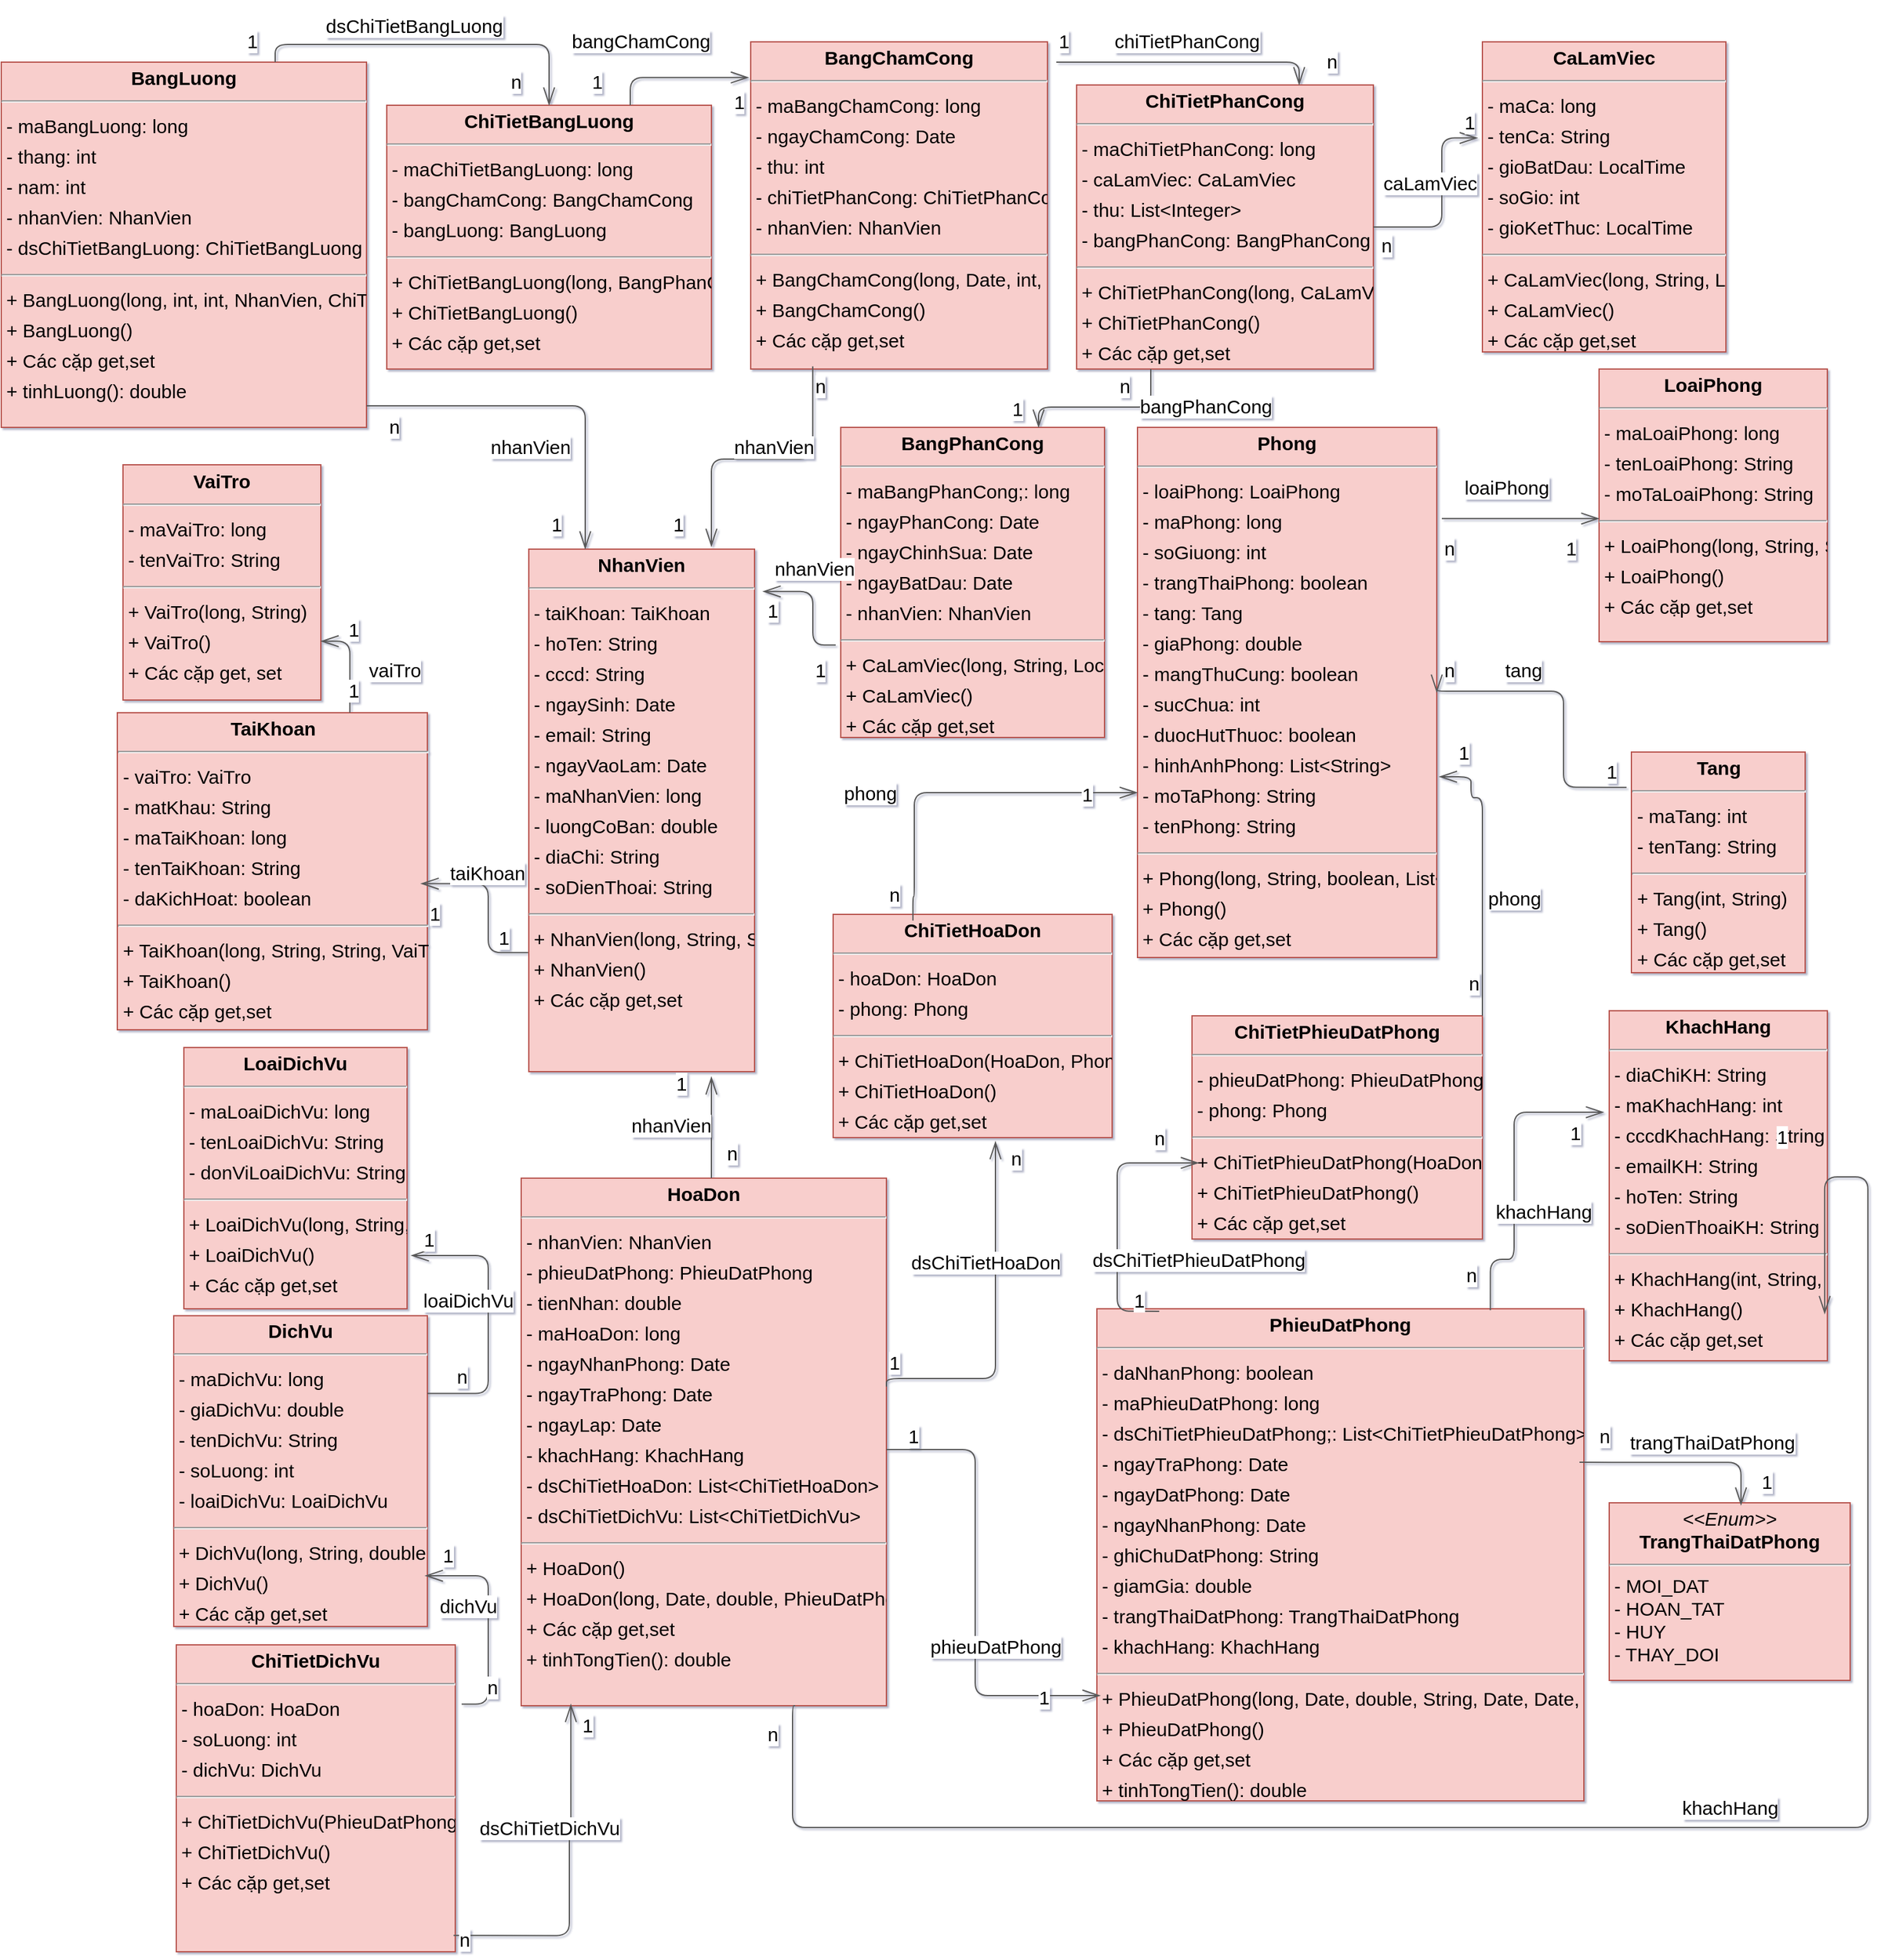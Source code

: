 <mxfile version="21.2.3" type="device">
  <diagram id="JD9g9ikQCyhjhphpveQB" name="Trang-1">
    <mxGraphModel dx="2562" dy="730" grid="1" gridSize="16" guides="1" tooltips="1" connect="1" arrows="1" fold="1" page="1" pageScale="1" pageWidth="1169" pageHeight="827" background="none" math="0" shadow="1">
      <root>
        <mxCell id="0" />
        <mxCell id="1" parent="0" />
        <mxCell id="node12" value="&lt;p style=&quot;margin: 4px 0px 0px; text-align: center; font-size: 15px;&quot;&gt;&lt;b style=&quot;font-size: 15px;&quot;&gt;ChiTietDichVu&lt;/b&gt;&lt;/p&gt;&lt;hr style=&quot;font-size: 15px;&quot;&gt;&lt;p style=&quot;margin: 0px 0px 0px 4px; line-height: 1.6; font-size: 15px;&quot;&gt;- hoaDon: HoaDon&lt;br style=&quot;border-color: var(--border-color); font-size: 15px;&quot;&gt;- soLuong: int&lt;br style=&quot;border-color: var(--border-color); font-size: 15px;&quot;&gt;- dichVu: DichVu&lt;/p&gt;&lt;hr style=&quot;font-size: 15px;&quot;&gt;&lt;p style=&quot;margin: 0px 0px 0px 4px; line-height: 1.6; font-size: 15px;&quot;&gt;+ ChiTietDichVu(PhieuDatPhong, DichVu, int, double)&lt;br style=&quot;border-color: var(--border-color); font-size: 15px;&quot;&gt;+ ChiTietDichVu()&lt;br style=&quot;font-size: 15px;&quot;&gt;&lt;/p&gt;&lt;p style=&quot;margin: 0px 0px 0px 4px; line-height: 1.6; font-size: 15px;&quot;&gt;+ Các cặp get,set&lt;/p&gt;" style="verticalAlign=top;align=left;overflow=fill;fontSize=15;fontFamily=Helvetica;html=1;rounded=0;shadow=0;comic=0;labelBackgroundColor=none;strokeWidth=1;fillColor=#f8cecc;strokeColor=#b85450;" parent="1" vertex="1">
          <mxGeometry x="-102" y="1312" width="220" height="242" as="geometry" />
        </mxCell>
        <mxCell id="node13" value="&lt;p style=&quot;margin: 4px 0px 0px; text-align: center; font-size: 15px;&quot;&gt;&lt;b style=&quot;font-size: 15px;&quot;&gt;DichVu&lt;/b&gt;&lt;/p&gt;&lt;hr style=&quot;font-size: 15px;&quot;&gt;&lt;p style=&quot;margin: 0px 0px 0px 4px; line-height: 1.6; font-size: 15px;&quot;&gt;- maDichVu: long&lt;br style=&quot;border-color: var(--border-color); font-size: 15px;&quot;&gt;- giaDichVu: double&lt;br style=&quot;border-color: var(--border-color); font-size: 15px;&quot;&gt;- tenDichVu: String&lt;/p&gt;&lt;p style=&quot;margin: 0px 0px 0px 4px; line-height: 1.6; font-size: 15px;&quot;&gt;- soLuong: int&lt;/p&gt;&lt;p style=&quot;margin: 0px 0px 0px 4px; line-height: 1.6; font-size: 15px;&quot;&gt;- loaiDichVu: LoaiDichVu&lt;/p&gt;&lt;hr style=&quot;font-size: 15px;&quot;&gt;&lt;p style=&quot;margin: 0px 0px 0px 4px; line-height: 1.6; font-size: 15px;&quot;&gt;+ DichVu(long, String, double, LoaiDichVu)&lt;br style=&quot;border-color: var(--border-color); font-size: 15px;&quot;&gt;+ DichVu()&lt;br style=&quot;font-size: 15px;&quot;&gt;&lt;/p&gt;&lt;p style=&quot;margin: 0px 0px 0px 4px; line-height: 1.6; font-size: 15px;&quot;&gt;+ Các cặp get,set&lt;/p&gt;" style="verticalAlign=top;align=left;overflow=fill;fontSize=15;fontFamily=Helvetica;html=1;rounded=0;shadow=0;comic=0;labelBackgroundColor=none;strokeWidth=1;fillColor=#f8cecc;strokeColor=#b85450;" parent="1" vertex="1">
          <mxGeometry x="-104" y="1052.47" width="200" height="245" as="geometry" />
        </mxCell>
        <mxCell id="node2" value="&lt;p style=&quot;margin: 4px 0px 0px; text-align: center; font-size: 15px;&quot;&gt;&lt;b style=&quot;font-size: 15px;&quot;&gt;HoaDon&lt;/b&gt;&lt;/p&gt;&lt;hr style=&quot;font-size: 15px;&quot;&gt;&lt;p style=&quot;margin: 0px 0px 0px 4px; line-height: 1.6; font-size: 15px;&quot;&gt;- nhanVien: NhanVien&lt;/p&gt;&lt;p style=&quot;margin: 0px 0px 0px 4px; line-height: 1.6; font-size: 15px;&quot;&gt;- phieuDatPhong: PhieuDatPhong&lt;br style=&quot;border-color: var(--border-color); font-size: 15px;&quot;&gt;- tienNhan: double&lt;br style=&quot;border-color: var(--border-color);&quot;&gt;- maHoaDon: long&lt;/p&gt;&lt;p style=&quot;margin: 0px 0px 0px 4px; line-height: 1.6; font-size: 15px;&quot;&gt;- ngayNhanPhong: Date&lt;/p&gt;&lt;p style=&quot;margin: 0px 0px 0px 4px; line-height: 1.6; font-size: 15px;&quot;&gt;- ngayTraPhong: Date&lt;br style=&quot;border-color: var(--border-color); font-size: 15px;&quot;&gt;- ngayLap: Date&lt;/p&gt;&lt;p style=&quot;margin: 0px 0px 0px 4px; line-height: 1.6; font-size: 15px;&quot;&gt;- khachHang: KhachHang&lt;/p&gt;&lt;p style=&quot;margin: 0px 0px 0px 4px; line-height: 1.6; font-size: 15px;&quot;&gt;- dsChiTietHoaDon: List&amp;lt;ChiTietHoaDon&amp;gt;&lt;/p&gt;&lt;p style=&quot;margin: 0px 0px 0px 4px; line-height: 1.6; font-size: 15px;&quot;&gt;- dsChiTietDichVu: List&amp;lt;ChiTietDichVu&amp;gt;&lt;/p&gt;&lt;hr style=&quot;font-size: 15px;&quot;&gt;&lt;p style=&quot;margin: 0px 0px 0px 4px; line-height: 1.6; font-size: 15px;&quot;&gt;+ HoaDon()&lt;br style=&quot;border-color: var(--border-color); font-size: 15px;&quot;&gt;+ HoaDon(long, Date, double, PhieuDatPhong, NhanVien)&lt;br style=&quot;font-size: 15px;&quot;&gt;&lt;/p&gt;&lt;p style=&quot;margin: 0px 0px 0px 4px; line-height: 1.6; font-size: 15px;&quot;&gt;+ Các cặp get,set&lt;/p&gt;&lt;p style=&quot;margin: 0px 0px 0px 4px; line-height: 1.6; font-size: 15px;&quot;&gt;+ tinhTongTien(): double&lt;/p&gt;" style="verticalAlign=top;align=left;overflow=fill;fontSize=15;fontFamily=Helvetica;html=1;rounded=0;shadow=0;comic=0;labelBackgroundColor=none;strokeWidth=1;fillColor=#f8cecc;strokeColor=#b85450;" parent="1" vertex="1">
          <mxGeometry x="170" y="944" width="288" height="416" as="geometry" />
        </mxCell>
        <mxCell id="node1" value="&lt;p style=&quot;margin: 4px 0px 0px; text-align: center; font-size: 15px;&quot;&gt;&lt;b style=&quot;font-size: 15px;&quot;&gt;KhachHang&lt;/b&gt;&lt;/p&gt;&lt;hr style=&quot;font-size: 15px;&quot;&gt;&lt;p style=&quot;margin: 0px 0px 0px 4px; line-height: 1.6; font-size: 15px;&quot;&gt;- diaChiKH: String&lt;br style=&quot;border-color: var(--border-color); font-size: 15px;&quot;&gt;- maKhachHang: int&lt;br style=&quot;border-color: var(--border-color); font-size: 15px;&quot;&gt;- cccdKhachHang: String&lt;br style=&quot;border-color: var(--border-color); font-size: 15px;&quot;&gt;- emailKH: String&lt;br style=&quot;border-color: var(--border-color); font-size: 15px;&quot;&gt;- hoTen: String&lt;br style=&quot;border-color: var(--border-color); font-size: 15px;&quot;&gt;- soDienThoaiKH: String&lt;/p&gt;&lt;hr style=&quot;font-size: 15px;&quot;&gt;&lt;p style=&quot;margin: 0px 0px 0px 4px; line-height: 1.6; font-size: 15px;&quot;&gt;+ KhachHang(int, String, String, String, String, String)&lt;br style=&quot;border-color: var(--border-color); font-size: 15px;&quot;&gt;+ KhachHang()&lt;br style=&quot;font-size: 15px;&quot;&gt;&lt;/p&gt;&lt;p style=&quot;margin: 0px 0px 0px 4px; line-height: 1.6; font-size: 15px;&quot;&gt;+ Các cặp get,set&lt;/p&gt;" style="verticalAlign=top;align=left;overflow=fill;fontSize=15;fontFamily=Helvetica;html=1;rounded=0;shadow=0;comic=0;labelBackgroundColor=none;strokeWidth=1;fillColor=#f8cecc;strokeColor=#b85450;" parent="1" vertex="1">
          <mxGeometry x="1028" y="812" width="172" height="276" as="geometry" />
        </mxCell>
        <mxCell id="node14" value="&lt;p style=&quot;margin: 4px 0px 0px; text-align: center; font-size: 15px;&quot;&gt;&lt;b style=&quot;font-size: 15px;&quot;&gt;LoaiPhong&lt;/b&gt;&lt;/p&gt;&lt;hr style=&quot;font-size: 15px;&quot;&gt;&lt;p style=&quot;margin: 0px 0px 0px 4px; line-height: 1.6; font-size: 15px;&quot;&gt;- maLoaiPhong: long&lt;br style=&quot;border-color: var(--border-color); font-size: 15px;&quot;&gt;- tenLoaiPhong: String&lt;br style=&quot;border-color: var(--border-color); font-size: 15px;&quot;&gt;-&amp;nbsp;moTaLoaiPhong: String&lt;/p&gt;&lt;hr style=&quot;font-size: 15px;&quot;&gt;&lt;p style=&quot;margin: 0px 0px 0px 4px; line-height: 1.6; font-size: 15px;&quot;&gt;+ LoaiPhong(long, String, String)&lt;br style=&quot;border-color: var(--border-color); font-size: 15px;&quot;&gt;+ LoaiPhong()&lt;br style=&quot;font-size: 15px;&quot;&gt;&lt;/p&gt;&lt;p style=&quot;margin: 0px 0px 0px 4px; line-height: 1.6; font-size: 15px;&quot;&gt;+ Các cặp get,set&lt;/p&gt;" style="verticalAlign=top;align=left;overflow=fill;fontSize=15;fontFamily=Helvetica;html=1;rounded=0;shadow=0;comic=0;labelBackgroundColor=none;strokeWidth=1;fillColor=#f8cecc;strokeColor=#b85450;" parent="1" vertex="1">
          <mxGeometry x="1020" y="306" width="180" height="215" as="geometry" />
        </mxCell>
        <mxCell id="node4" value="&lt;p style=&quot;margin: 4px 0px 0px; text-align: center; font-size: 15px;&quot;&gt;&lt;b style=&quot;font-size: 15px;&quot;&gt;NhanVien&lt;/b&gt;&lt;/p&gt;&lt;hr style=&quot;font-size: 15px;&quot;&gt;&lt;p style=&quot;margin: 0px 0px 0px 4px; line-height: 1.6; font-size: 15px;&quot;&gt;- taiKhoan: TaiKhoan&lt;br style=&quot;border-color: var(--border-color); font-size: 15px;&quot;&gt;- hoTen: String&lt;br style=&quot;border-color: var(--border-color); font-size: 15px;&quot;&gt;- cccd: String&lt;br style=&quot;border-color: var(--border-color); font-size: 15px;&quot;&gt;- ngaySinh: Date&lt;br style=&quot;border-color: var(--border-color); font-size: 15px;&quot;&gt;- email: String&lt;br style=&quot;border-color: var(--border-color); font-size: 15px;&quot;&gt;- ngayVaoLam: Date&lt;br style=&quot;border-color: var(--border-color); font-size: 15px;&quot;&gt;- maNhanVien: long&lt;br style=&quot;border-color: var(--border-color); font-size: 15px;&quot;&gt;- luongCoBan: double&lt;br style=&quot;border-color: var(--border-color); font-size: 15px;&quot;&gt;- diaChi: String&lt;br style=&quot;border-color: var(--border-color); font-size: 15px;&quot;&gt;- soDienThoai: String&lt;/p&gt;&lt;hr style=&quot;font-size: 15px;&quot;&gt;&lt;p style=&quot;margin: 0px 0px 0px 4px; line-height: 1.6; font-size: 15px;&quot;&gt;+ NhanVien(long, String, String, String, String, String, Date, double, Date, KhachSan, TaiKhoan, PhongBan)&lt;br style=&quot;border-color: var(--border-color); font-size: 15px;&quot;&gt;+ NhanVien()&lt;br style=&quot;font-size: 15px;&quot;&gt;&lt;/p&gt;&lt;p style=&quot;margin: 0px 0px 0px 4px; line-height: 1.6; font-size: 15px;&quot;&gt;+ Các cặp get,set&lt;/p&gt;" style="verticalAlign=top;align=left;overflow=fill;fontSize=15;fontFamily=Helvetica;html=1;rounded=0;shadow=0;comic=0;labelBackgroundColor=none;strokeWidth=1;fillColor=#f8cecc;strokeColor=#b85450;" parent="1" vertex="1">
          <mxGeometry x="176" y="448" width="178" height="412" as="geometry" />
        </mxCell>
        <mxCell id="node3" value="&lt;p style=&quot;margin: 4px 0px 0px; text-align: center; font-size: 15px;&quot;&gt;&lt;b style=&quot;font-size: 15px;&quot;&gt;PhieuDatPhong&lt;/b&gt;&lt;/p&gt;&lt;hr style=&quot;font-size: 15px;&quot;&gt;&lt;p style=&quot;margin: 0px 0px 0px 4px; line-height: 1.6; font-size: 15px;&quot;&gt;- daNhanPhong: boolean&lt;br style=&quot;border-color: var(--border-color); font-size: 15px;&quot;&gt;- maPhieuDatPhong: long&lt;br style=&quot;border-color: var(--border-color); font-size: 15px;&quot;&gt;- dsChiTietPhieuDatPhong;: List&amp;lt;ChiTietPhieuDatPhong&amp;gt;&lt;br style=&quot;border-color: var(--border-color); font-size: 15px;&quot;&gt;- ngayTraPhong: Date&lt;br style=&quot;border-color: var(--border-color); font-size: 15px;&quot;&gt;- ngayDatPhong: Date&lt;br style=&quot;border-color: var(--border-color); font-size: 15px;&quot;&gt;- ngayNhanPhong: Date&lt;br style=&quot;border-color: var(--border-color); font-size: 15px;&quot;&gt;- ghiChuDatPhong: String&lt;br style=&quot;border-color: var(--border-color); font-size: 15px;&quot;&gt;- giamGia: double&lt;/p&gt;&lt;p style=&quot;margin: 0px 0px 0px 4px; line-height: 1.6; font-size: 15px;&quot;&gt;- trangThaiDatPhong: TrangThaiDatPhong&lt;br style=&quot;border-color: var(--border-color); font-size: 15px;&quot;&gt;- khachHang: KhachHang&lt;/p&gt;&lt;hr style=&quot;font-size: 15px;&quot;&gt;&lt;p style=&quot;margin: 0px 0px 0px 4px; line-height: 1.6; font-size: 15px;&quot;&gt;+ PhieuDatPhong(long, Date, double, String, Date, Date, boolean, double, List&amp;lt;Phong&amp;gt;, List&amp;lt;ChiTietDichVu&amp;gt;, KhachHang, NhanVien)&lt;br style=&quot;border-color: var(--border-color); font-size: 15px;&quot;&gt;+ PhieuDatPhong()&lt;br style=&quot;font-size: 15px;&quot;&gt;&lt;/p&gt;&lt;p style=&quot;margin: 0px 0px 0px 4px; line-height: 1.6; font-size: 15px;&quot;&gt;+ Các cặp get,set&lt;/p&gt;&lt;p style=&quot;margin: 0px 0px 0px 4px; line-height: 1.6; font-size: 15px;&quot;&gt;+ tinhTongTien(): double&lt;/p&gt;" style="verticalAlign=top;align=left;overflow=fill;fontSize=15;fontFamily=Helvetica;html=1;rounded=0;shadow=0;comic=0;labelBackgroundColor=none;strokeWidth=1;fillColor=#f8cecc;strokeColor=#b85450;" parent="1" vertex="1">
          <mxGeometry x="624" y="1047" width="384" height="388" as="geometry" />
        </mxCell>
        <mxCell id="node9" value="&lt;p style=&quot;margin: 4px 0px 0px; text-align: center; font-size: 15px;&quot;&gt;&lt;b style=&quot;font-size: 15px;&quot;&gt;Phong&lt;/b&gt;&lt;/p&gt;&lt;hr style=&quot;font-size: 15px;&quot;&gt;&lt;p style=&quot;margin: 0px 0px 0px 4px; line-height: 1.6; font-size: 15px;&quot;&gt;- loaiPhong: LoaiPhong&lt;br style=&quot;border-color: var(--border-color); font-size: 15px;&quot;&gt;- maPhong: long&lt;/p&gt;&lt;p style=&quot;margin: 0px 0px 0px 4px; line-height: 1.6; font-size: 15px;&quot;&gt;- soGiuong: int&lt;br style=&quot;border-color: var(--border-color);&quot;&gt;- trangThaiPhong: boolean&lt;br style=&quot;border-color: var(--border-color); font-size: 15px;&quot;&gt;- tang: Tang&lt;/p&gt;&lt;p style=&quot;margin: 0px 0px 0px 4px; line-height: 1.6; font-size: 15px;&quot;&gt;- giaPhong: double&lt;br style=&quot;border-color: var(--border-color);&quot;&gt;- mangThuCung: boolean&lt;br style=&quot;border-color: var(--border-color);&quot;&gt;- sucChua: int&lt;br style=&quot;border-color: var(--border-color);&quot;&gt;- duocHutThuoc: boolean&lt;br style=&quot;border-color: var(--border-color); font-size: 15px;&quot;&gt;- hinhAnhPhong: List&amp;lt;String&amp;gt;&lt;br style=&quot;border-color: var(--border-color); font-size: 15px;&quot;&gt;- moTaPhong: String&lt;br style=&quot;border-color: var(--border-color); font-size: 15px;&quot;&gt;- tenPhong: String&lt;/p&gt;&lt;hr style=&quot;font-size: 15px;&quot;&gt;&lt;p style=&quot;margin: 0px 0px 0px 4px; line-height: 1.6; font-size: 15px;&quot;&gt;+ Phong(long, String, boolean, List&amp;lt;String&amp;gt;, String, Tang, LoaiPhong, List&amp;lt;PhongThietBi&amp;gt;, KhachSan)&lt;br style=&quot;border-color: var(--border-color); font-size: 15px;&quot;&gt;+ Phong()&lt;br style=&quot;font-size: 15px;&quot;&gt;&lt;/p&gt;&lt;p style=&quot;margin: 0px 0px 0px 4px; line-height: 1.6; font-size: 15px;&quot;&gt;+ Các cặp get,set&lt;/p&gt;" style="verticalAlign=top;align=left;overflow=fill;fontSize=15;fontFamily=Helvetica;html=1;rounded=0;shadow=0;comic=0;labelBackgroundColor=none;strokeWidth=1;fillColor=#f8cecc;strokeColor=#b85450;" parent="1" vertex="1">
          <mxGeometry x="656" y="352" width="236" height="418" as="geometry" />
        </mxCell>
        <mxCell id="node8" value="&lt;p style=&quot;margin: 4px 0px 0px; text-align: center; font-size: 15px;&quot;&gt;&lt;b style=&quot;font-size: 15px;&quot;&gt;TaiKhoan&lt;/b&gt;&lt;/p&gt;&lt;hr style=&quot;font-size: 15px;&quot;&gt;&lt;p style=&quot;margin: 0px 0px 0px 4px; line-height: 1.6; font-size: 15px;&quot;&gt;- vaiTro: VaiTro&lt;br style=&quot;border-color: var(--border-color); font-size: 15px;&quot;&gt;- matKhau: String&lt;br style=&quot;border-color: var(--border-color); font-size: 15px;&quot;&gt;- maTaiKhoan: long&lt;br style=&quot;border-color: var(--border-color); font-size: 15px;&quot;&gt;- tenTaiKhoan: String&lt;/p&gt;&lt;p style=&quot;margin: 0px 0px 0px 4px; line-height: 1.6; font-size: 15px;&quot;&gt;- daKichHoat: boolean&lt;/p&gt;&lt;hr style=&quot;font-size: 15px;&quot;&gt;&lt;p style=&quot;margin: 0px 0px 0px 4px; line-height: 1.6; font-size: 15px;&quot;&gt;+ TaiKhoan(long, String, String, VaiTro)&lt;br style=&quot;border-color: var(--border-color); font-size: 15px;&quot;&gt;+ TaiKhoan()&lt;br style=&quot;font-size: 15px;&quot;&gt;&lt;/p&gt;&lt;p style=&quot;margin: 0px 0px 0px 4px; line-height: 1.6; font-size: 15px;&quot;&gt;+ Các cặp get,set&lt;/p&gt;" style="verticalAlign=top;align=left;overflow=fill;fontSize=15;fontFamily=Helvetica;html=1;rounded=0;shadow=0;comic=0;labelBackgroundColor=none;strokeWidth=1;fillColor=#f8cecc;strokeColor=#b85450;direction=south;" parent="1" vertex="1">
          <mxGeometry x="-148.5" y="577" width="244.5" height="250" as="geometry" />
        </mxCell>
        <mxCell id="node10" value="&lt;p style=&quot;margin: 4px 0px 0px; text-align: center; font-size: 15px;&quot;&gt;&lt;b style=&quot;font-size: 15px;&quot;&gt;Tang&lt;/b&gt;&lt;/p&gt;&lt;hr style=&quot;font-size: 15px;&quot;&gt;&lt;p style=&quot;margin: 0px 0px 0px 4px; line-height: 1.6; font-size: 15px;&quot;&gt;- maTang: int&lt;br style=&quot;border-color: var(--border-color); font-size: 15px;&quot;&gt;- tenTang: String&lt;/p&gt;&lt;hr style=&quot;font-size: 15px;&quot;&gt;&lt;p style=&quot;margin: 0px 0px 0px 4px; line-height: 1.6; font-size: 15px;&quot;&gt;+ Tang(int, String)&lt;br style=&quot;border-color: var(--border-color); font-size: 15px;&quot;&gt;+ Tang()&lt;br style=&quot;font-size: 15px;&quot;&gt;&lt;/p&gt;&lt;p style=&quot;margin: 0px 0px 0px 4px; line-height: 1.6; font-size: 15px;&quot;&gt;+ Các cặp get,set&lt;/p&gt;" style="verticalAlign=top;align=left;overflow=fill;fontSize=15;fontFamily=Helvetica;html=1;rounded=0;shadow=0;comic=0;labelBackgroundColor=none;strokeWidth=1;fillColor=#f8cecc;strokeColor=#b85450;" parent="1" vertex="1">
          <mxGeometry x="1045.5" y="608" width="137" height="174" as="geometry" />
        </mxCell>
        <mxCell id="node11" value="&lt;p style=&quot;margin: 4px 0px 0px; text-align: center; font-size: 15px;&quot;&gt;&lt;b style=&quot;font-size: 15px;&quot;&gt;VaiTro&lt;/b&gt;&lt;/p&gt;&lt;hr style=&quot;font-size: 15px;&quot;&gt;&lt;p style=&quot;margin: 0px 0px 0px 4px; line-height: 1.6; font-size: 15px;&quot;&gt;- maVaiTro: long&lt;br style=&quot;border-color: var(--border-color); font-size: 15px;&quot;&gt;- tenVaiTro: String&lt;/p&gt;&lt;hr style=&quot;font-size: 15px;&quot;&gt;&lt;p style=&quot;margin: 0px 0px 0px 4px; line-height: 1.6; font-size: 15px;&quot;&gt;+ VaiTro(long, String)&lt;br style=&quot;border-color: var(--border-color); font-size: 15px;&quot;&gt;+ VaiTro()&lt;br style=&quot;font-size: 15px;&quot;&gt;&lt;/p&gt;&lt;p style=&quot;margin: 0px 0px 0px 4px; line-height: 1.6; font-size: 15px;&quot;&gt;+ Các cặp get, set&lt;/p&gt;" style="verticalAlign=top;align=left;overflow=fill;fontSize=15;fontFamily=Helvetica;html=1;rounded=0;shadow=0;comic=0;labelBackgroundColor=none;strokeWidth=1;fillColor=#f8cecc;strokeColor=#b85450;" parent="1" vertex="1">
          <mxGeometry x="-144" y="381.5" width="156" height="185.5" as="geometry" />
        </mxCell>
        <mxCell id="NN-GwYv5wRE9xvo7zbAA-5" value="" style="html=1;rounded=1;edgeStyle=orthogonalEdgeStyle;dashed=0;startArrow=diamondThinstartSize=12;endArrow=openThin;endSize=12;strokeColor=#595959;fontSize=15;entryX=1;entryY=0.75;entryDx=0;entryDy=0;exitX=0;exitY=0.25;exitDx=0;exitDy=0;" parent="1" target="node11" edge="1" source="node8">
          <mxGeometry width="50" height="50" relative="1" as="geometry">
            <Array as="points" />
            <mxPoint x="288" y="240" as="sourcePoint" />
            <mxPoint x="71" y="235" as="targetPoint" />
          </mxGeometry>
        </mxCell>
        <mxCell id="NN-GwYv5wRE9xvo7zbAA-6" value="1" style="edgeLabel;resizable=0;html=1;align=left;verticalAlign=top;strokeColor=default;fontSize=15;" parent="NN-GwYv5wRE9xvo7zbAA-5" vertex="1" connectable="0">
          <mxGeometry x="32" y="496" as="geometry" />
        </mxCell>
        <mxCell id="NN-GwYv5wRE9xvo7zbAA-7" value="1" style="edgeLabel;resizable=0;html=1;align=left;verticalAlign=top;strokeColor=default;fontSize=15;" parent="NN-GwYv5wRE9xvo7zbAA-5" vertex="1" connectable="0">
          <mxGeometry x="32" y="544" as="geometry" />
        </mxCell>
        <mxCell id="NN-GwYv5wRE9xvo7zbAA-8" value="vaiTro" style="edgeLabel;resizable=0;html=1;align=left;verticalAlign=top;strokeColor=default;fontSize=15;" parent="NN-GwYv5wRE9xvo7zbAA-5" vertex="1" connectable="0">
          <mxGeometry x="48" y="528" as="geometry" />
        </mxCell>
        <mxCell id="NN-GwYv5wRE9xvo7zbAA-13" value="" style="html=1;rounded=1;edgeStyle=orthogonalEdgeStyle;dashed=0;startArrow=diamondThinstartSize=12;endArrow=openThin;endSize=12;strokeColor=#595959;exitX=-0.003;exitY=0.772;exitDx=0;exitDy=0;entryX=0.539;entryY=0.021;entryDx=0;entryDy=0;exitPerimeter=0;fontSize=15;entryPerimeter=0;" parent="1" source="node4" target="node8" edge="1">
          <mxGeometry width="50" height="50" relative="1" as="geometry">
            <Array as="points">
              <mxPoint x="144" y="766" />
              <mxPoint x="144" y="712" />
            </Array>
            <mxPoint x="301" y="843" as="sourcePoint" />
            <mxPoint x="71" y="783" as="targetPoint" />
          </mxGeometry>
        </mxCell>
        <mxCell id="NN-GwYv5wRE9xvo7zbAA-15" value="1" style="edgeLabel;resizable=0;html=1;align=left;verticalAlign=top;strokeColor=default;fontSize=15;" parent="NN-GwYv5wRE9xvo7zbAA-13" vertex="1" connectable="0">
          <mxGeometry x="96" y="720" as="geometry" />
        </mxCell>
        <mxCell id="NN-GwYv5wRE9xvo7zbAA-16" value="taiKhoan" style="edgeLabel;resizable=0;html=1;align=left;verticalAlign=top;strokeColor=default;fontSize=15;" parent="NN-GwYv5wRE9xvo7zbAA-13" vertex="1" connectable="0">
          <mxGeometry x="112" y="688" as="geometry" />
        </mxCell>
        <mxCell id="NN-GwYv5wRE9xvo7zbAA-19" value="1" style="edgeLabel;html=1;align=center;verticalAlign=middle;resizable=0;points=[];fontSize=15;" parent="NN-GwYv5wRE9xvo7zbAA-13" vertex="1" connectable="0">
          <mxGeometry x="-0.881" y="-4" relative="1" as="geometry">
            <mxPoint x="-11" y="-8" as="offset" />
          </mxGeometry>
        </mxCell>
        <mxCell id="NN-GwYv5wRE9xvo7zbAA-38" value="" style="html=1;rounded=1;edgeStyle=orthogonalEdgeStyle;dashed=0;startArrow=diamondThinstartSize=12;endArrow=openThin;endSize=12;strokeColor=#595959;exitX=-0.028;exitY=0.16;exitDx=0;exitDy=0;fontSize=15;exitPerimeter=0;entryX=1;entryY=0.5;entryDx=0;entryDy=0;" parent="1" source="node10" edge="1" target="node9">
          <mxGeometry width="50" height="50" relative="1" as="geometry">
            <Array as="points">
              <mxPoint x="992" y="636" />
              <mxPoint x="992" y="560" />
              <mxPoint x="892" y="560" />
            </Array>
            <mxPoint x="810" y="926" as="sourcePoint" />
            <mxPoint x="659" y="528" as="targetPoint" />
          </mxGeometry>
        </mxCell>
        <mxCell id="NN-GwYv5wRE9xvo7zbAA-39" value="1" style="edgeLabel;resizable=0;html=1;align=left;verticalAlign=top;strokeColor=default;fontSize=15;" parent="NN-GwYv5wRE9xvo7zbAA-38" vertex="1" connectable="0">
          <mxGeometry x="1024" y="608" as="geometry" />
        </mxCell>
        <mxCell id="NN-GwYv5wRE9xvo7zbAA-40" value="n" style="edgeLabel;resizable=0;html=1;align=left;verticalAlign=top;strokeColor=default;fontSize=15;" parent="NN-GwYv5wRE9xvo7zbAA-38" vertex="1" connectable="0">
          <mxGeometry x="896" y="528" as="geometry" />
        </mxCell>
        <mxCell id="NN-GwYv5wRE9xvo7zbAA-41" value="tang" style="edgeLabel;resizable=0;html=1;align=left;verticalAlign=top;strokeColor=default;fontSize=15;" parent="NN-GwYv5wRE9xvo7zbAA-38" vertex="1" connectable="0">
          <mxGeometry x="944" y="528" as="geometry" />
        </mxCell>
        <mxCell id="NN-GwYv5wRE9xvo7zbAA-43" value="" style="html=1;rounded=1;edgeStyle=orthogonalEdgeStyle;dashed=0;startArrow=diamondThinstartSize=12;endArrow=openThin;endSize=12;strokeColor=#595959;exitX=1.017;exitY=0.172;exitDx=0;exitDy=0;exitPerimeter=0;fontSize=15;" parent="1" source="node9" target="node14" edge="1">
          <mxGeometry width="50" height="50" relative="1" as="geometry">
            <Array as="points">
              <mxPoint x="960" y="424" />
              <mxPoint x="960" y="424" />
            </Array>
            <mxPoint x="810" y="926" as="sourcePoint" />
            <mxPoint x="710" y="712" as="targetPoint" />
          </mxGeometry>
        </mxCell>
        <mxCell id="NN-GwYv5wRE9xvo7zbAA-44" value="n" style="edgeLabel;resizable=0;html=1;align=left;verticalAlign=top;strokeColor=default;fontSize=15;" parent="NN-GwYv5wRE9xvo7zbAA-43" vertex="1" connectable="0">
          <mxGeometry x="896" y="432" as="geometry" />
        </mxCell>
        <mxCell id="NN-GwYv5wRE9xvo7zbAA-45" value="1" style="edgeLabel;resizable=0;html=1;align=left;verticalAlign=top;strokeColor=default;fontSize=15;" parent="NN-GwYv5wRE9xvo7zbAA-43" vertex="1" connectable="0">
          <mxGeometry x="992" y="432" as="geometry" />
        </mxCell>
        <mxCell id="NN-GwYv5wRE9xvo7zbAA-46" value="loaiPhong" style="edgeLabel;resizable=0;html=1;align=left;verticalAlign=top;strokeColor=default;fontSize=15;" parent="NN-GwYv5wRE9xvo7zbAA-43" vertex="1" connectable="0">
          <mxGeometry x="912" y="384" as="geometry" />
        </mxCell>
        <mxCell id="NN-GwYv5wRE9xvo7zbAA-64" value="" style="html=1;rounded=1;edgeStyle=orthogonalEdgeStyle;dashed=0;startArrow=diamondThinstartSize=12;endArrow=openThin;endSize=12;strokeColor=#595959;entryX=-0.025;entryY=0.29;entryDx=0;entryDy=0;fontSize=15;exitX=0.808;exitY=0.003;exitDx=0;exitDy=0;exitPerimeter=0;entryPerimeter=0;" parent="1" source="node3" target="node1" edge="1">
          <mxGeometry width="50" height="50" relative="1" as="geometry">
            <Array as="points">
              <mxPoint x="934" y="1008" />
              <mxPoint x="953" y="1008" />
              <mxPoint x="953" y="892" />
            </Array>
            <mxPoint x="1008" y="960" as="sourcePoint" />
            <mxPoint x="800" y="786" as="targetPoint" />
          </mxGeometry>
        </mxCell>
        <mxCell id="NN-GwYv5wRE9xvo7zbAA-67" value="" style="edgeLabel;resizable=0;html=1;align=left;verticalAlign=top;strokeColor=default;fontSize=15;" parent="NN-GwYv5wRE9xvo7zbAA-64" vertex="1" connectable="0">
          <mxGeometry x="784" y="800" as="geometry" />
        </mxCell>
        <mxCell id="NN-GwYv5wRE9xvo7zbAA-68" value="1" style="edgeLabel;html=1;align=center;verticalAlign=middle;resizable=0;points=[];fontSize=15;" parent="NN-GwYv5wRE9xvo7zbAA-64" vertex="1" connectable="0">
          <mxGeometry x="0.89" y="-1" relative="1" as="geometry">
            <mxPoint x="-9" y="15" as="offset" />
          </mxGeometry>
        </mxCell>
        <mxCell id="NN-GwYv5wRE9xvo7zbAA-69" value="n" style="edgeLabel;html=1;align=center;verticalAlign=middle;resizable=0;points=[];fontSize=15;" parent="NN-GwYv5wRE9xvo7zbAA-64" vertex="1" connectable="0">
          <mxGeometry x="-0.882" y="-2" relative="1" as="geometry">
            <mxPoint x="-18" y="-14" as="offset" />
          </mxGeometry>
        </mxCell>
        <mxCell id="NN-GwYv5wRE9xvo7zbAA-70" value="khachHang" style="edgeLabel;html=1;align=center;verticalAlign=middle;resizable=0;points=[];fontSize=15;" parent="NN-GwYv5wRE9xvo7zbAA-64" vertex="1" connectable="0">
          <mxGeometry x="0.055" relative="1" as="geometry">
            <mxPoint x="23" y="32" as="offset" />
          </mxGeometry>
        </mxCell>
        <mxCell id="NN-GwYv5wRE9xvo7zbAA-78" value="" style="html=1;rounded=1;edgeStyle=orthogonalEdgeStyle;dashed=0;startArrow=diamondThinstartSize=12;endArrow=openThin;endSize=12;strokeColor=#595959;fontSize=15;" parent="1" edge="1">
          <mxGeometry width="50" height="50" relative="1" as="geometry">
            <Array as="points">
              <mxPoint x="320" y="929" />
            </Array>
            <mxPoint x="320" y="944" as="sourcePoint" />
            <mxPoint x="320" y="864" as="targetPoint" />
          </mxGeometry>
        </mxCell>
        <mxCell id="NN-GwYv5wRE9xvo7zbAA-82" value="1" style="edgeLabel;html=1;align=center;verticalAlign=middle;resizable=0;points=[];fontSize=15;" parent="NN-GwYv5wRE9xvo7zbAA-78" vertex="1" connectable="0">
          <mxGeometry x="0.89" y="-1" relative="1" as="geometry">
            <mxPoint x="-25" as="offset" />
          </mxGeometry>
        </mxCell>
        <mxCell id="NN-GwYv5wRE9xvo7zbAA-83" value="n" style="edgeLabel;html=1;align=center;verticalAlign=middle;resizable=0;points=[];fontSize=15;" parent="NN-GwYv5wRE9xvo7zbAA-78" vertex="1" connectable="0">
          <mxGeometry x="-0.882" y="-2" relative="1" as="geometry">
            <mxPoint x="14" y="-16" as="offset" />
          </mxGeometry>
        </mxCell>
        <mxCell id="NN-GwYv5wRE9xvo7zbAA-84" value="nhanVien" style="edgeLabel;html=1;align=center;verticalAlign=middle;resizable=0;points=[];fontSize=15;" parent="NN-GwYv5wRE9xvo7zbAA-78" vertex="1" connectable="0">
          <mxGeometry x="0.055" relative="1" as="geometry">
            <mxPoint x="-32" as="offset" />
          </mxGeometry>
        </mxCell>
        <mxCell id="9kKyNftHh3VxOhHSyTWr-8" value="&lt;p style=&quot;margin: 4px 0px 0px; text-align: center; font-size: 15px;&quot;&gt;&lt;b style=&quot;font-size: 15px;&quot;&gt;ChiTietHoaDon&lt;/b&gt;&lt;/p&gt;&lt;hr style=&quot;font-size: 15px;&quot;&gt;&lt;p style=&quot;margin: 0px 0px 0px 4px; line-height: 1.6; font-size: 15px;&quot;&gt;- hoaDon: HoaDon&lt;br style=&quot;border-color: var(--border-color); font-size: 15px;&quot;&gt;- phong: Phong&lt;br&gt;&lt;/p&gt;&lt;hr style=&quot;font-size: 15px;&quot;&gt;&lt;p style=&quot;margin: 0px 0px 0px 4px; line-height: 1.6; font-size: 15px;&quot;&gt;+ ChiTietHoaDon(HoaDon, Phong)&lt;br style=&quot;border-color: var(--border-color); font-size: 15px;&quot;&gt;+ ChiTietHoaDon()&lt;br style=&quot;font-size: 15px;&quot;&gt;&lt;/p&gt;&lt;p style=&quot;margin: 0px 0px 0px 4px; line-height: 1.6; font-size: 15px;&quot;&gt;+ Các cặp get,set&lt;/p&gt;" style="verticalAlign=top;align=left;overflow=fill;fontSize=15;fontFamily=Helvetica;html=1;rounded=0;shadow=0;comic=0;labelBackgroundColor=none;strokeWidth=1;fillColor=#f8cecc;strokeColor=#b85450;" parent="1" vertex="1">
          <mxGeometry x="416" y="736" width="220" height="176" as="geometry" />
        </mxCell>
        <mxCell id="9kKyNftHh3VxOhHSyTWr-11" value="" style="html=1;rounded=1;edgeStyle=orthogonalEdgeStyle;dashed=0;startArrow=diamondThinstartSize=12;endArrow=openThin;endSize=12;strokeColor=#595959;fontSize=15;exitX=0.75;exitY=1;exitDx=0;exitDy=0;entryX=0.988;entryY=0.866;entryDx=0;entryDy=0;entryPerimeter=0;" parent="1" source="node2" target="node1" edge="1">
          <mxGeometry width="50" height="50" relative="1" as="geometry">
            <Array as="points">
              <mxPoint x="384" y="1360" />
              <mxPoint x="384" y="1456" />
              <mxPoint x="1232" y="1456" />
              <mxPoint x="1232" y="943" />
            </Array>
            <mxPoint x="336" y="960" as="sourcePoint" />
            <mxPoint x="1184" y="1040" as="targetPoint" />
          </mxGeometry>
        </mxCell>
        <mxCell id="9kKyNftHh3VxOhHSyTWr-15" value="1" style="edgeLabel;html=1;align=center;verticalAlign=middle;resizable=0;points=[];fontSize=15;" parent="9kKyNftHh3VxOhHSyTWr-11" vertex="1" connectable="0">
          <mxGeometry x="0.89" y="-1" relative="1" as="geometry">
            <mxPoint x="-33" y="-52" as="offset" />
          </mxGeometry>
        </mxCell>
        <mxCell id="9kKyNftHh3VxOhHSyTWr-16" value="n" style="edgeLabel;html=1;align=center;verticalAlign=middle;resizable=0;points=[];fontSize=15;" parent="9kKyNftHh3VxOhHSyTWr-11" vertex="1" connectable="0">
          <mxGeometry x="-0.882" y="-2" relative="1" as="geometry">
            <mxPoint x="-14" y="-71" as="offset" />
          </mxGeometry>
        </mxCell>
        <mxCell id="9kKyNftHh3VxOhHSyTWr-17" value="khachHang" style="edgeLabel;html=1;align=center;verticalAlign=middle;resizable=0;points=[];fontSize=15;" parent="9kKyNftHh3VxOhHSyTWr-11" vertex="1" connectable="0">
          <mxGeometry x="0.055" relative="1" as="geometry">
            <mxPoint x="-8" y="-16" as="offset" />
          </mxGeometry>
        </mxCell>
        <mxCell id="P56iyV5pLYhUlFNKR0Oy-2" value="&lt;p style=&quot;margin: 4px 0px 0px; text-align: center; font-size: 15px;&quot;&gt;&lt;i style=&quot;font-size: 15px;&quot;&gt;&amp;lt;&amp;lt;Enum&amp;gt;&amp;gt;&lt;/i&gt;&lt;br style=&quot;font-size: 15px;&quot;&gt;&lt;b style=&quot;font-size: 15px;&quot;&gt;TrangThaiDatPhong&lt;/b&gt;&lt;/p&gt;&lt;hr style=&quot;font-size: 15px;&quot;&gt;&lt;p style=&quot;margin: 0px 0px 0px 4px; font-size: 15px;&quot;&gt;- MOI_DAT&lt;br style=&quot;font-size: 15px;&quot;&gt;- HOAN_TAT&lt;/p&gt;&lt;p style=&quot;margin: 0px 0px 0px 4px; font-size: 15px;&quot;&gt;- HUY&lt;/p&gt;&lt;p style=&quot;margin: 0px 0px 0px 4px; font-size: 15px;&quot;&gt;- THAY_DOI&lt;/p&gt;" style="verticalAlign=top;align=left;overflow=fill;fontSize=15;fontFamily=Helvetica;html=1;whiteSpace=wrap;fillColor=#f8cecc;strokeColor=#b85450;" parent="1" vertex="1">
          <mxGeometry x="1028" y="1200" width="190" height="140" as="geometry" />
        </mxCell>
        <mxCell id="P56iyV5pLYhUlFNKR0Oy-3" value="" style="html=1;rounded=1;edgeStyle=orthogonalEdgeStyle;dashed=0;startArrow=diamondThinstartSize=12;endArrow=openThin;endSize=12;strokeColor=#595959;fontSize=15;entryX=0.547;entryY=0.014;entryDx=0;entryDy=0;entryPerimeter=0;exitX=0.991;exitY=0.312;exitDx=0;exitDy=0;exitPerimeter=0;" parent="1" source="node3" target="P56iyV5pLYhUlFNKR0Oy-2" edge="1">
          <mxGeometry width="50" height="50" relative="1" as="geometry">
            <Array as="points">
              <mxPoint x="1132" y="1168" />
            </Array>
            <mxPoint x="1008" y="1024" as="sourcePoint" />
            <mxPoint x="336" y="880" as="targetPoint" />
          </mxGeometry>
        </mxCell>
        <mxCell id="P56iyV5pLYhUlFNKR0Oy-6" value="1" style="edgeLabel;html=1;align=center;verticalAlign=middle;resizable=0;points=[];fontSize=15;" parent="P56iyV5pLYhUlFNKR0Oy-3" vertex="1" connectable="0">
          <mxGeometry x="0.89" y="-1" relative="1" as="geometry">
            <mxPoint x="21" y="-10" as="offset" />
          </mxGeometry>
        </mxCell>
        <mxCell id="P56iyV5pLYhUlFNKR0Oy-7" value="n" style="edgeLabel;html=1;align=center;verticalAlign=middle;resizable=0;points=[];fontSize=15;" parent="P56iyV5pLYhUlFNKR0Oy-3" vertex="1" connectable="0">
          <mxGeometry x="-0.882" y="-2" relative="1" as="geometry">
            <mxPoint x="10" y="-23" as="offset" />
          </mxGeometry>
        </mxCell>
        <mxCell id="P56iyV5pLYhUlFNKR0Oy-8" value="trangThaiDatPhong" style="edgeLabel;html=1;align=center;verticalAlign=middle;resizable=0;points=[];fontSize=15;" parent="P56iyV5pLYhUlFNKR0Oy-3" vertex="1" connectable="0">
          <mxGeometry x="0.055" relative="1" as="geometry">
            <mxPoint x="19" y="-16" as="offset" />
          </mxGeometry>
        </mxCell>
        <mxCell id="Jl_4TxCs7rf2nlPPhNfp-1" value="" style="html=1;rounded=1;edgeStyle=orthogonalEdgeStyle;dashed=0;startArrow=diamondThinstartSize=12;endArrow=openThin;endSize=12;strokeColor=#595959;fontSize=15;exitX=1;exitY=0.395;exitDx=0;exitDy=0;exitPerimeter=0;" parent="1" source="node2" edge="1">
          <mxGeometry width="50" height="50" relative="1" as="geometry">
            <Array as="points">
              <mxPoint x="458" y="1102" />
              <mxPoint x="544" y="1102" />
              <mxPoint x="544" y="915" />
            </Array>
            <mxPoint x="336" y="960" as="sourcePoint" />
            <mxPoint x="544" y="915" as="targetPoint" />
          </mxGeometry>
        </mxCell>
        <mxCell id="Jl_4TxCs7rf2nlPPhNfp-4" value="1" style="edgeLabel;html=1;align=center;verticalAlign=middle;resizable=0;points=[];fontSize=15;" parent="Jl_4TxCs7rf2nlPPhNfp-1" vertex="1" connectable="0">
          <mxGeometry x="0.89" y="-1" relative="1" as="geometry">
            <mxPoint x="-81" y="158" as="offset" />
          </mxGeometry>
        </mxCell>
        <mxCell id="Jl_4TxCs7rf2nlPPhNfp-5" value="n" style="edgeLabel;html=1;align=center;verticalAlign=middle;resizable=0;points=[];fontSize=15;" parent="Jl_4TxCs7rf2nlPPhNfp-1" vertex="1" connectable="0">
          <mxGeometry x="-0.882" y="-2" relative="1" as="geometry">
            <mxPoint x="92" y="-176" as="offset" />
          </mxGeometry>
        </mxCell>
        <mxCell id="Jl_4TxCs7rf2nlPPhNfp-6" value="dsChiTietHoaDon" style="edgeLabel;html=1;align=center;verticalAlign=middle;resizable=0;points=[];fontSize=15;" parent="Jl_4TxCs7rf2nlPPhNfp-1" vertex="1" connectable="0">
          <mxGeometry x="0.055" relative="1" as="geometry">
            <mxPoint x="-8" y="-37" as="offset" />
          </mxGeometry>
        </mxCell>
        <mxCell id="Jl_4TxCs7rf2nlPPhNfp-7" value="" style="html=1;rounded=1;edgeStyle=orthogonalEdgeStyle;dashed=0;startArrow=diamondThinstartSize=12;endArrow=openThin;endSize=12;strokeColor=#595959;fontSize=15;exitX=0.286;exitY=0.028;exitDx=0;exitDy=0;exitPerimeter=0;" parent="1" source="9kKyNftHh3VxOhHSyTWr-8" edge="1">
          <mxGeometry width="50" height="50" relative="1" as="geometry">
            <Array as="points">
              <mxPoint x="479" y="722" />
              <mxPoint x="480" y="722" />
              <mxPoint x="480" y="640" />
            </Array>
            <mxPoint x="478.04" y="721.936" as="sourcePoint" />
            <mxPoint x="656" y="640" as="targetPoint" />
          </mxGeometry>
        </mxCell>
        <mxCell id="Jl_4TxCs7rf2nlPPhNfp-8" value="" style="edgeLabel;resizable=0;html=1;align=left;verticalAlign=top;strokeColor=default;fontSize=15;" parent="Jl_4TxCs7rf2nlPPhNfp-7" vertex="1" connectable="0">
          <mxGeometry x="768" y="827" as="geometry" />
        </mxCell>
        <mxCell id="Jl_4TxCs7rf2nlPPhNfp-10" value="1" style="edgeLabel;html=1;align=center;verticalAlign=middle;resizable=0;points=[];fontSize=15;" parent="Jl_4TxCs7rf2nlPPhNfp-7" vertex="1" connectable="0">
          <mxGeometry x="0.89" y="-1" relative="1" as="geometry">
            <mxPoint x="-25" as="offset" />
          </mxGeometry>
        </mxCell>
        <mxCell id="Jl_4TxCs7rf2nlPPhNfp-11" value="n" style="edgeLabel;html=1;align=center;verticalAlign=middle;resizable=0;points=[];fontSize=15;" parent="Jl_4TxCs7rf2nlPPhNfp-7" vertex="1" connectable="0">
          <mxGeometry x="-0.882" y="-2" relative="1" as="geometry">
            <mxPoint x="-17" y="-5" as="offset" />
          </mxGeometry>
        </mxCell>
        <mxCell id="Jl_4TxCs7rf2nlPPhNfp-12" value="phong" style="edgeLabel;html=1;align=center;verticalAlign=middle;resizable=0;points=[];fontSize=15;" parent="Jl_4TxCs7rf2nlPPhNfp-7" vertex="1" connectable="0">
          <mxGeometry x="0.055" relative="1" as="geometry">
            <mxPoint x="-80" as="offset" />
          </mxGeometry>
        </mxCell>
        <mxCell id="Jl_4TxCs7rf2nlPPhNfp-13" value="" style="html=1;rounded=1;edgeStyle=orthogonalEdgeStyle;dashed=0;startArrow=diamondThinstartSize=12;endArrow=openThin;endSize=12;strokeColor=#595959;fontSize=15;entryX=0.007;entryY=0.786;entryDx=0;entryDy=0;entryPerimeter=0;" parent="1" target="node3" edge="1">
          <mxGeometry width="50" height="50" relative="1" as="geometry">
            <Array as="points">
              <mxPoint x="528" y="1158" />
              <mxPoint x="528" y="1352" />
            </Array>
            <mxPoint x="458" y="1158" as="sourcePoint" />
            <mxPoint x="368" y="912" as="targetPoint" />
          </mxGeometry>
        </mxCell>
        <mxCell id="Jl_4TxCs7rf2nlPPhNfp-14" value="" style="edgeLabel;resizable=0;html=1;align=left;verticalAlign=top;strokeColor=default;fontSize=15;" parent="Jl_4TxCs7rf2nlPPhNfp-13" vertex="1" connectable="0">
          <mxGeometry x="768" y="827" as="geometry" />
        </mxCell>
        <mxCell id="Jl_4TxCs7rf2nlPPhNfp-16" value="1" style="edgeLabel;html=1;align=center;verticalAlign=middle;resizable=0;points=[];fontSize=15;" parent="Jl_4TxCs7rf2nlPPhNfp-13" vertex="1" connectable="0">
          <mxGeometry x="0.89" y="-1" relative="1" as="geometry">
            <mxPoint x="-25" as="offset" />
          </mxGeometry>
        </mxCell>
        <mxCell id="Jl_4TxCs7rf2nlPPhNfp-18" value="phieuDatPhong" style="edgeLabel;html=1;align=center;verticalAlign=middle;resizable=0;points=[];fontSize=15;" parent="Jl_4TxCs7rf2nlPPhNfp-13" vertex="1" connectable="0">
          <mxGeometry x="0.055" relative="1" as="geometry">
            <mxPoint x="16" y="33" as="offset" />
          </mxGeometry>
        </mxCell>
        <mxCell id="Jl_4TxCs7rf2nlPPhNfp-19" value="1" style="edgeLabel;html=1;align=center;verticalAlign=middle;resizable=0;points=[];fontSize=15;" parent="1" vertex="1" connectable="0">
          <mxGeometry x="699.0" y="1174.97" as="geometry">
            <mxPoint x="-220" y="-28" as="offset" />
          </mxGeometry>
        </mxCell>
        <mxCell id="Jl_4TxCs7rf2nlPPhNfp-20" value="" style="html=1;rounded=1;edgeStyle=orthogonalEdgeStyle;dashed=0;startArrow=diamondThinstartSize=12;endArrow=openThin;endSize=12;strokeColor=#595959;fontSize=15;exitX=0.994;exitY=0.947;exitDx=0;exitDy=0;exitPerimeter=0;entryX=0.136;entryY=0.997;entryDx=0;entryDy=0;entryPerimeter=0;" parent="1" source="node12" edge="1" target="node2">
          <mxGeometry width="50" height="50" relative="1" as="geometry">
            <Array as="points">
              <mxPoint x="208" y="1541" />
              <mxPoint x="208" y="1456" />
              <mxPoint x="209" y="1456" />
            </Array>
            <mxPoint x="474" y="1124" as="sourcePoint" />
            <mxPoint x="176" y="1344" as="targetPoint" />
          </mxGeometry>
        </mxCell>
        <mxCell id="Jl_4TxCs7rf2nlPPhNfp-24" value="n" style="edgeLabel;html=1;align=center;verticalAlign=middle;resizable=0;points=[];fontSize=15;" parent="Jl_4TxCs7rf2nlPPhNfp-20" vertex="1" connectable="0">
          <mxGeometry x="-0.882" y="-2" relative="1" as="geometry">
            <mxPoint x="-8" y="1" as="offset" />
          </mxGeometry>
        </mxCell>
        <mxCell id="Jl_4TxCs7rf2nlPPhNfp-25" value="dsChiTietDichVu" style="edgeLabel;html=1;align=center;verticalAlign=middle;resizable=0;points=[];fontSize=15;" parent="Jl_4TxCs7rf2nlPPhNfp-20" vertex="1" connectable="0">
          <mxGeometry x="0.055" relative="1" as="geometry">
            <mxPoint x="-16" y="-32" as="offset" />
          </mxGeometry>
        </mxCell>
        <mxCell id="Jl_4TxCs7rf2nlPPhNfp-26" value="1" style="edgeLabel;html=1;align=center;verticalAlign=middle;resizable=0;points=[];fontSize=15;" parent="1" vertex="1" connectable="0">
          <mxGeometry x="559.998" y="1174.97" as="geometry">
            <mxPoint x="-338" y="200" as="offset" />
          </mxGeometry>
        </mxCell>
        <mxCell id="Jl_4TxCs7rf2nlPPhNfp-28" value="" style="html=1;rounded=1;edgeStyle=orthogonalEdgeStyle;dashed=0;startArrow=diamondThinstartSize=12;endArrow=openThin;endSize=12;strokeColor=#595959;fontSize=15;exitX=1.023;exitY=0.193;exitDx=0;exitDy=0;exitPerimeter=0;entryX=0.991;entryY=0.837;entryDx=0;entryDy=0;entryPerimeter=0;" parent="1" edge="1" target="node13" source="node12">
          <mxGeometry width="50" height="50" relative="1" as="geometry">
            <Array as="points">
              <mxPoint x="144" y="1359" />
              <mxPoint x="144" y="1258" />
            </Array>
            <mxPoint x="16" y="1088" as="sourcePoint" />
            <mxPoint x="112" y="1264" as="targetPoint" />
          </mxGeometry>
        </mxCell>
        <mxCell id="Jl_4TxCs7rf2nlPPhNfp-31" value="1" style="edgeLabel;html=1;align=center;verticalAlign=middle;resizable=0;points=[];fontSize=15;" parent="Jl_4TxCs7rf2nlPPhNfp-28" vertex="1" connectable="0">
          <mxGeometry x="0.89" y="-1" relative="1" as="geometry">
            <mxPoint x="8" y="-16" as="offset" />
          </mxGeometry>
        </mxCell>
        <mxCell id="Jl_4TxCs7rf2nlPPhNfp-32" value="n" style="edgeLabel;html=1;align=center;verticalAlign=middle;resizable=0;points=[];fontSize=15;" parent="Jl_4TxCs7rf2nlPPhNfp-28" vertex="1" connectable="0">
          <mxGeometry x="-0.882" y="-2" relative="1" as="geometry">
            <mxPoint x="14" y="-16" as="offset" />
          </mxGeometry>
        </mxCell>
        <mxCell id="Jl_4TxCs7rf2nlPPhNfp-33" value="dichVu" style="edgeLabel;html=1;align=center;verticalAlign=middle;resizable=0;points=[];fontSize=15;" parent="Jl_4TxCs7rf2nlPPhNfp-28" vertex="1" connectable="0">
          <mxGeometry x="0.055" relative="1" as="geometry">
            <mxPoint x="-16" y="-8" as="offset" />
          </mxGeometry>
        </mxCell>
        <mxCell id="WoCW8yJ4jiPQpbNvsQIe-2" value="&lt;p style=&quot;margin: 4px 0px 0px; text-align: center; font-size: 15px;&quot;&gt;&lt;b style=&quot;font-size: 15px;&quot;&gt;ChiTietPhieuDatPhong&lt;/b&gt;&lt;/p&gt;&lt;hr style=&quot;font-size: 15px;&quot;&gt;&lt;p style=&quot;margin: 0px 0px 0px 4px; line-height: 1.6; font-size: 15px;&quot;&gt;- phieuDatPhong: PhieuDatPhong&lt;br style=&quot;border-color: var(--border-color); font-size: 15px;&quot;&gt;- phong: Phong&lt;br&gt;&lt;/p&gt;&lt;hr style=&quot;font-size: 15px;&quot;&gt;&lt;p style=&quot;margin: 0px 0px 0px 4px; line-height: 1.6; font-size: 15px;&quot;&gt;+ ChiTietPhieuDatPhong(HoaDon, Phong)&lt;br style=&quot;border-color: var(--border-color); font-size: 15px;&quot;&gt;+ ChiTietPhieuDatPhong()&lt;br style=&quot;font-size: 15px;&quot;&gt;&lt;/p&gt;&lt;p style=&quot;margin: 0px 0px 0px 4px; line-height: 1.6; font-size: 15px;&quot;&gt;+ Các cặp get,set&lt;/p&gt;" style="verticalAlign=top;align=left;overflow=fill;fontSize=15;fontFamily=Helvetica;html=1;rounded=0;shadow=0;comic=0;labelBackgroundColor=none;strokeWidth=1;fillColor=#f8cecc;strokeColor=#b85450;" parent="1" vertex="1">
          <mxGeometry x="699" y="816" width="229" height="176" as="geometry" />
        </mxCell>
        <mxCell id="WoCW8yJ4jiPQpbNvsQIe-3" value="" style="html=1;rounded=1;edgeStyle=orthogonalEdgeStyle;dashed=0;startArrow=diamondThinstartSize=12;endArrow=openThin;endSize=12;strokeColor=#595959;fontSize=15;exitX=0.128;exitY=0.005;exitDx=0;exitDy=0;exitPerimeter=0;entryX=0.023;entryY=0.659;entryDx=0;entryDy=0;entryPerimeter=0;" parent="1" source="node3" target="WoCW8yJ4jiPQpbNvsQIe-2" edge="1">
          <mxGeometry width="50" height="50" relative="1" as="geometry">
            <Array as="points">
              <mxPoint x="640" y="1049" />
              <mxPoint x="640" y="932" />
            </Array>
            <mxPoint x="474" y="1124" as="sourcePoint" />
            <mxPoint x="560" y="931" as="targetPoint" />
          </mxGeometry>
        </mxCell>
        <mxCell id="WoCW8yJ4jiPQpbNvsQIe-4" value="1" style="edgeLabel;html=1;align=center;verticalAlign=middle;resizable=0;points=[];fontSize=15;" parent="WoCW8yJ4jiPQpbNvsQIe-3" vertex="1" connectable="0">
          <mxGeometry x="0.89" y="-1" relative="1" as="geometry">
            <mxPoint x="-36" y="107" as="offset" />
          </mxGeometry>
        </mxCell>
        <mxCell id="WoCW8yJ4jiPQpbNvsQIe-5" value="n" style="edgeLabel;html=1;align=center;verticalAlign=middle;resizable=0;points=[];fontSize=15;" parent="WoCW8yJ4jiPQpbNvsQIe-3" vertex="1" connectable="0">
          <mxGeometry x="-0.882" y="-2" relative="1" as="geometry">
            <mxPoint x="12" y="-135" as="offset" />
          </mxGeometry>
        </mxCell>
        <mxCell id="WoCW8yJ4jiPQpbNvsQIe-6" value="dsChiTietPhieuDatPhong" style="edgeLabel;html=1;align=center;verticalAlign=middle;resizable=0;points=[];fontSize=15;" parent="WoCW8yJ4jiPQpbNvsQIe-3" vertex="1" connectable="0">
          <mxGeometry x="0.055" relative="1" as="geometry">
            <mxPoint x="64" y="39" as="offset" />
          </mxGeometry>
        </mxCell>
        <mxCell id="WoCW8yJ4jiPQpbNvsQIe-8" value="" style="html=1;rounded=1;edgeStyle=orthogonalEdgeStyle;dashed=0;startArrow=diamondThinstartSize=12;endArrow=openThin;endSize=12;strokeColor=#595959;fontSize=15;exitX=1;exitY=0;exitDx=0;exitDy=0;entryX=1.008;entryY=0.659;entryDx=0;entryDy=0;entryPerimeter=0;" parent="1" source="WoCW8yJ4jiPQpbNvsQIe-2" target="node9" edge="1">
          <mxGeometry width="50" height="50" relative="1" as="geometry">
            <Array as="points">
              <mxPoint x="919" y="644" />
            </Array>
            <mxPoint x="490" y="1140" as="sourcePoint" />
            <mxPoint x="576" y="947" as="targetPoint" />
          </mxGeometry>
        </mxCell>
        <mxCell id="WoCW8yJ4jiPQpbNvsQIe-9" value="1" style="edgeLabel;html=1;align=center;verticalAlign=middle;resizable=0;points=[];fontSize=15;" parent="WoCW8yJ4jiPQpbNvsQIe-8" vertex="1" connectable="0">
          <mxGeometry x="0.89" y="-1" relative="1" as="geometry">
            <mxPoint x="7" y="-19" as="offset" />
          </mxGeometry>
        </mxCell>
        <mxCell id="WoCW8yJ4jiPQpbNvsQIe-10" value="n" style="edgeLabel;html=1;align=center;verticalAlign=middle;resizable=0;points=[];fontSize=15;" parent="WoCW8yJ4jiPQpbNvsQIe-8" vertex="1" connectable="0">
          <mxGeometry x="-0.882" y="-2" relative="1" as="geometry">
            <mxPoint x="-9" y="-13" as="offset" />
          </mxGeometry>
        </mxCell>
        <mxCell id="WoCW8yJ4jiPQpbNvsQIe-11" value="phong" style="edgeLabel;html=1;align=center;verticalAlign=middle;resizable=0;points=[];fontSize=15;" parent="WoCW8yJ4jiPQpbNvsQIe-8" vertex="1" connectable="0">
          <mxGeometry x="0.055" relative="1" as="geometry">
            <mxPoint x="25" y="24" as="offset" />
          </mxGeometry>
        </mxCell>
        <mxCell id="BzU4H87MfPjDFtRIohWu-1" value="&lt;p style=&quot;margin: 4px 0px 0px; text-align: center; font-size: 15px;&quot;&gt;&lt;b&gt;LoaiDichVu&lt;/b&gt;&lt;/p&gt;&lt;hr style=&quot;font-size: 15px;&quot;&gt;&lt;p style=&quot;margin: 0px 0px 0px 4px; line-height: 1.6; font-size: 15px;&quot;&gt;- maLoaiDichVu: long&lt;br style=&quot;border-color: var(--border-color); font-size: 15px;&quot;&gt;- tenLoaiDichVu: String&lt;/p&gt;&lt;p style=&quot;margin: 0px 0px 0px 4px; line-height: 1.6; font-size: 15px;&quot;&gt;-&amp;nbsp;donViLoaiDichVu: String&lt;/p&gt;&lt;hr style=&quot;font-size: 15px;&quot;&gt;&lt;p style=&quot;margin: 0px 0px 0px 4px; line-height: 1.6; font-size: 15px;&quot;&gt;+ LoaiDichVu(long, String, String)&lt;br style=&quot;border-color: var(--border-color); font-size: 15px;&quot;&gt;+ LoaiDichVu()&lt;br style=&quot;font-size: 15px;&quot;&gt;&lt;/p&gt;&lt;p style=&quot;margin: 0px 0px 0px 4px; line-height: 1.6; font-size: 15px;&quot;&gt;+ Các cặp get,set&lt;/p&gt;" style="verticalAlign=top;align=left;overflow=fill;fontSize=15;fontFamily=Helvetica;html=1;rounded=0;shadow=0;comic=0;labelBackgroundColor=none;strokeWidth=1;fillColor=#f8cecc;strokeColor=#b85450;" parent="1" vertex="1">
          <mxGeometry x="-96" y="841" width="176" height="206" as="geometry" />
        </mxCell>
        <mxCell id="BzU4H87MfPjDFtRIohWu-2" value="" style="html=1;rounded=1;edgeStyle=orthogonalEdgeStyle;dashed=0;startArrow=diamondThinstartSize=12;endArrow=openThin;endSize=12;strokeColor=#595959;fontSize=15;exitX=1;exitY=0.25;exitDx=0;exitDy=0;entryX=1.018;entryY=0.796;entryDx=0;entryDy=0;entryPerimeter=0;" parent="1" edge="1" target="BzU4H87MfPjDFtRIohWu-1" source="node13">
          <mxGeometry width="50" height="50" relative="1" as="geometry">
            <Array as="points">
              <mxPoint x="144" y="1114" />
              <mxPoint x="144" y="1005" />
            </Array>
            <mxPoint x="32" y="768" as="sourcePoint" />
            <mxPoint x="32" y="688" as="targetPoint" />
          </mxGeometry>
        </mxCell>
        <mxCell id="BzU4H87MfPjDFtRIohWu-3" value="1" style="edgeLabel;html=1;align=center;verticalAlign=middle;resizable=0;points=[];fontSize=15;" parent="BzU4H87MfPjDFtRIohWu-2" vertex="1" connectable="0">
          <mxGeometry x="0.89" y="-1" relative="1" as="geometry">
            <mxPoint x="2" y="-12" as="offset" />
          </mxGeometry>
        </mxCell>
        <mxCell id="BzU4H87MfPjDFtRIohWu-4" value="n" style="edgeLabel;html=1;align=center;verticalAlign=middle;resizable=0;points=[];fontSize=15;" parent="BzU4H87MfPjDFtRIohWu-2" vertex="1" connectable="0">
          <mxGeometry x="-0.882" y="-2" relative="1" as="geometry">
            <mxPoint x="14" y="-16" as="offset" />
          </mxGeometry>
        </mxCell>
        <mxCell id="BzU4H87MfPjDFtRIohWu-5" value="loaiDichVu" style="edgeLabel;html=1;align=center;verticalAlign=middle;resizable=0;points=[];fontSize=15;" parent="BzU4H87MfPjDFtRIohWu-2" vertex="1" connectable="0">
          <mxGeometry x="0.055" relative="1" as="geometry">
            <mxPoint x="-16" y="-7" as="offset" />
          </mxGeometry>
        </mxCell>
        <mxCell id="c6o3wTcdF66c_9mshPCi-2" value="&lt;p style=&quot;margin: 4px 0px 0px; text-align: center; font-size: 15px;&quot;&gt;&lt;b&gt;CaLamViec&lt;/b&gt;&lt;/p&gt;&lt;hr style=&quot;font-size: 15px;&quot;&gt;&lt;p style=&quot;margin: 0px 0px 0px 4px; line-height: 1.6; font-size: 15px;&quot;&gt;- maCa: long&lt;br style=&quot;border-color: var(--border-color); font-size: 15px;&quot;&gt;- tenCa: String&lt;br style=&quot;border-color: var(--border-color); font-size: 15px;&quot;&gt;- gioBatDau: LocalTime&lt;br style=&quot;border-color: var(--border-color); font-size: 15px;&quot;&gt;- soGio: int&lt;/p&gt;&lt;p style=&quot;margin: 0px 0px 0px 4px; line-height: 1.6; font-size: 15px;&quot;&gt;- gioKetThuc: LocalTime&lt;/p&gt;&lt;hr style=&quot;font-size: 15px;&quot;&gt;&lt;p style=&quot;margin: 0px 0px 0px 4px; line-height: 1.6; font-size: 15px;&quot;&gt;+ CaLamViec(long, String, LocalTime, int, LocalTime)&lt;br style=&quot;border-color: var(--border-color); font-size: 15px;&quot;&gt;+ CaLamViec()&lt;br style=&quot;font-size: 15px;&quot;&gt;&lt;/p&gt;&lt;p style=&quot;margin: 0px 0px 0px 4px; line-height: 1.6; font-size: 15px;&quot;&gt;+ Các cặp get,set&lt;/p&gt;" style="verticalAlign=top;align=left;overflow=fill;fontSize=15;fontFamily=Helvetica;html=1;rounded=0;shadow=0;comic=0;labelBackgroundColor=none;strokeWidth=1;fillColor=#f8cecc;strokeColor=#b85450;" vertex="1" parent="1">
          <mxGeometry x="928" y="48" width="192" height="244.5" as="geometry" />
        </mxCell>
        <mxCell id="c6o3wTcdF66c_9mshPCi-3" value="&lt;p style=&quot;margin: 4px 0px 0px; text-align: center; font-size: 15px;&quot;&gt;&lt;b&gt;BangPhanCong&lt;/b&gt;&lt;/p&gt;&lt;hr style=&quot;font-size: 15px;&quot;&gt;&lt;p style=&quot;margin: 0px 0px 0px 4px; line-height: 1.6; font-size: 15px;&quot;&gt;- maBangPhanCong;: long&lt;br style=&quot;border-color: var(--border-color); font-size: 15px;&quot;&gt;- ngayPhanCong: Date&lt;br style=&quot;border-color: var(--border-color); font-size: 15px;&quot;&gt;-&amp;nbsp;ngayChinhSua: Date&lt;br style=&quot;border-color: var(--border-color); font-size: 15px;&quot;&gt;- ngayBatDau: Date&lt;/p&gt;&lt;p style=&quot;margin: 0px 0px 0px 4px; line-height: 1.6; font-size: 15px;&quot;&gt;- nhanVien: NhanVien&lt;/p&gt;&lt;hr style=&quot;font-size: 15px;&quot;&gt;&lt;p style=&quot;margin: 0px 0px 0px 4px; line-height: 1.6; font-size: 15px;&quot;&gt;+ CaLamViec(long, String, LocalTime, int, LocalTime)&lt;br style=&quot;border-color: var(--border-color); font-size: 15px;&quot;&gt;+ CaLamViec()&lt;br style=&quot;font-size: 15px;&quot;&gt;&lt;/p&gt;&lt;p style=&quot;margin: 0px 0px 0px 4px; line-height: 1.6; font-size: 15px;&quot;&gt;+ Các cặp get,set&lt;/p&gt;" style="verticalAlign=top;align=left;overflow=fill;fontSize=15;fontFamily=Helvetica;html=1;rounded=0;shadow=0;comic=0;labelBackgroundColor=none;strokeWidth=1;fillColor=#f8cecc;strokeColor=#b85450;" vertex="1" parent="1">
          <mxGeometry x="422" y="352" width="208" height="244.5" as="geometry" />
        </mxCell>
        <mxCell id="c6o3wTcdF66c_9mshPCi-4" value="" style="html=1;rounded=1;edgeStyle=orthogonalEdgeStyle;dashed=0;startArrow=diamondThinstartSize=12;endArrow=openThin;endSize=12;strokeColor=#595959;exitX=-0.019;exitY=0.702;exitDx=0;exitDy=0;entryX=1.037;entryY=0.081;entryDx=0;entryDy=0;entryPerimeter=0;exitPerimeter=0;fontSize=15;" edge="1" parent="1" source="c6o3wTcdF66c_9mshPCi-3" target="node4">
          <mxGeometry width="50" height="50" relative="1" as="geometry">
            <Array as="points">
              <mxPoint x="400" y="524" />
              <mxPoint x="400" y="481" />
            </Array>
            <mxPoint x="191" y="508" as="sourcePoint" />
            <mxPoint x="130" y="416" as="targetPoint" />
          </mxGeometry>
        </mxCell>
        <mxCell id="c6o3wTcdF66c_9mshPCi-5" value="1" style="edgeLabel;resizable=0;html=1;align=left;verticalAlign=top;strokeColor=default;fontSize=15;" vertex="1" connectable="0" parent="c6o3wTcdF66c_9mshPCi-4">
          <mxGeometry x="400" y="528" as="geometry" />
        </mxCell>
        <mxCell id="c6o3wTcdF66c_9mshPCi-6" value="nhanVien" style="edgeLabel;resizable=0;html=1;align=left;verticalAlign=top;strokeColor=default;fontSize=15;" vertex="1" connectable="0" parent="c6o3wTcdF66c_9mshPCi-4">
          <mxGeometry x="368" y="448" as="geometry" />
        </mxCell>
        <mxCell id="c6o3wTcdF66c_9mshPCi-7" value="1" style="edgeLabel;html=1;align=center;verticalAlign=middle;resizable=0;points=[];fontSize=15;" vertex="1" connectable="0" parent="c6o3wTcdF66c_9mshPCi-4">
          <mxGeometry x="-0.881" y="-4" relative="1" as="geometry">
            <mxPoint x="-44" y="-24" as="offset" />
          </mxGeometry>
        </mxCell>
        <mxCell id="c6o3wTcdF66c_9mshPCi-8" value="&lt;p style=&quot;margin: 4px 0px 0px; text-align: center; font-size: 15px;&quot;&gt;&lt;b&gt;ChiTietPhanCong&lt;/b&gt;&lt;/p&gt;&lt;hr style=&quot;font-size: 15px;&quot;&gt;&lt;p style=&quot;margin: 0px 0px 0px 4px; line-height: 1.6; font-size: 15px;&quot;&gt;- maChiTietPhanCong: long&lt;br style=&quot;border-color: var(--border-color); font-size: 15px;&quot;&gt;- caLamViec: CaLamViec&lt;br style=&quot;border-color: var(--border-color); font-size: 15px;&quot;&gt;- thu: List&amp;lt;Integer&amp;gt;&lt;br style=&quot;border-color: var(--border-color); font-size: 15px;&quot;&gt;- bangPhanCong: BangPhanCong&lt;/p&gt;&lt;hr style=&quot;font-size: 15px;&quot;&gt;&lt;p style=&quot;margin: 0px 0px 0px 4px; line-height: 1.6; font-size: 15px;&quot;&gt;+ ChiTietPhanCong(long, CaLamViec, List&amp;lt;Integer&amp;gt;, BangPhanCong)&lt;br style=&quot;border-color: var(--border-color); font-size: 15px;&quot;&gt;+ ChiTietPhanCong()&lt;br style=&quot;font-size: 15px;&quot;&gt;&lt;/p&gt;&lt;p style=&quot;margin: 0px 0px 0px 4px; line-height: 1.6; font-size: 15px;&quot;&gt;+ Các cặp get,set&lt;/p&gt;" style="verticalAlign=top;align=left;overflow=fill;fontSize=15;fontFamily=Helvetica;html=1;rounded=0;shadow=0;comic=0;labelBackgroundColor=none;strokeWidth=1;fillColor=#f8cecc;strokeColor=#b85450;" vertex="1" parent="1">
          <mxGeometry x="608" y="82" width="234" height="224" as="geometry" />
        </mxCell>
        <mxCell id="c6o3wTcdF66c_9mshPCi-10" value="&lt;p style=&quot;margin: 4px 0px 0px; text-align: center;&quot;&gt;&lt;b&gt;BangChamCong&lt;/b&gt;&lt;br&gt;&lt;/p&gt;&lt;hr style=&quot;font-size: 15px;&quot;&gt;&lt;p style=&quot;margin: 0px 0px 0px 4px; line-height: 1.6; font-size: 15px;&quot;&gt;- maBangChamCong: long&lt;br style=&quot;border-color: var(--border-color); font-size: 15px;&quot;&gt;- ngayChamCong: Date&lt;br style=&quot;border-color: var(--border-color); font-size: 15px;&quot;&gt;- thu: int&lt;br style=&quot;border-color: var(--border-color); font-size: 15px;&quot;&gt;- chiTietPhanCong: ChiTietPhanCong&lt;/p&gt;&lt;p style=&quot;margin: 0px 0px 0px 4px; line-height: 1.6; font-size: 15px;&quot;&gt;- nhanVien: NhanVien&lt;/p&gt;&lt;hr style=&quot;font-size: 15px;&quot;&gt;&lt;p style=&quot;margin: 0px 0px 0px 4px; line-height: 1.6; font-size: 15px;&quot;&gt;+ BangChamCong(long, Date, int, ChiTietPhanCong, NhanVien)&lt;br style=&quot;border-color: var(--border-color); font-size: 15px;&quot;&gt;+ BangChamCong()&lt;br style=&quot;font-size: 15px;&quot;&gt;&lt;/p&gt;&lt;p style=&quot;margin: 0px 0px 0px 4px; line-height: 1.6; font-size: 15px;&quot;&gt;+ Các cặp get,set&lt;/p&gt;" style="verticalAlign=top;align=left;overflow=fill;fontSize=15;fontFamily=Helvetica;html=1;rounded=0;shadow=0;comic=0;labelBackgroundColor=none;strokeWidth=1;fillColor=#f8cecc;strokeColor=#b85450;" vertex="1" parent="1">
          <mxGeometry x="351" y="48" width="234" height="258" as="geometry" />
        </mxCell>
        <mxCell id="c6o3wTcdF66c_9mshPCi-11" value="&lt;p style=&quot;margin: 4px 0px 0px; text-align: center;&quot;&gt;&lt;b&gt;ChiTietBangLuong&lt;/b&gt;&lt;br&gt;&lt;/p&gt;&lt;hr style=&quot;font-size: 15px;&quot;&gt;&lt;p style=&quot;margin: 0px 0px 0px 4px; line-height: 1.6; font-size: 15px;&quot;&gt;- maChiTietBangLuong: long&lt;br style=&quot;border-color: var(--border-color); font-size: 15px;&quot;&gt;- bangChamCong: BangChamCong&lt;br style=&quot;border-color: var(--border-color); font-size: 15px;&quot;&gt;- bangLuong: BangLuong&lt;/p&gt;&lt;hr style=&quot;font-size: 15px;&quot;&gt;&lt;p style=&quot;margin: 0px 0px 0px 4px; line-height: 1.6; font-size: 15px;&quot;&gt;+ ChiTietBangLuong(long, BangPhanCong, BangLuong)&lt;br style=&quot;border-color: var(--border-color); font-size: 15px;&quot;&gt;+ ChiTietBangLuong()&lt;br style=&quot;font-size: 15px;&quot;&gt;&lt;/p&gt;&lt;p style=&quot;margin: 0px 0px 0px 4px; line-height: 1.6; font-size: 15px;&quot;&gt;+ Các cặp get,set&lt;/p&gt;" style="verticalAlign=top;align=left;overflow=fill;fontSize=15;fontFamily=Helvetica;html=1;rounded=0;shadow=0;comic=0;labelBackgroundColor=none;strokeWidth=1;fillColor=#f8cecc;strokeColor=#b85450;" vertex="1" parent="1">
          <mxGeometry x="64" y="98" width="256" height="208" as="geometry" />
        </mxCell>
        <mxCell id="c6o3wTcdF66c_9mshPCi-12" value="&lt;p style=&quot;margin: 4px 0px 0px; text-align: center;&quot;&gt;&lt;b&gt;BangLuong&lt;/b&gt;&lt;br&gt;&lt;/p&gt;&lt;hr style=&quot;font-size: 15px;&quot;&gt;&lt;p style=&quot;margin: 0px 0px 0px 4px; line-height: 1.6; font-size: 15px;&quot;&gt;- maBangLuong: long&lt;br style=&quot;border-color: var(--border-color); font-size: 15px;&quot;&gt;- thang: int&lt;/p&gt;&lt;p style=&quot;margin: 0px 0px 0px 4px; line-height: 1.6; font-size: 15px;&quot;&gt;- nam: int&lt;br style=&quot;border-color: var(--border-color); font-size: 15px;&quot;&gt;- nhanVien: NhanVien&lt;/p&gt;&lt;p style=&quot;margin: 0px 0px 0px 4px; line-height: 1.6; font-size: 15px;&quot;&gt;- dsChiTietBangLuong: ChiTietBangLuong&lt;/p&gt;&lt;hr style=&quot;font-size: 15px;&quot;&gt;&lt;p style=&quot;margin: 0px 0px 0px 4px; line-height: 1.6; font-size: 15px;&quot;&gt;+ BangLuong(long, int, int, NhanVien, ChiTietBangLuong)&lt;br style=&quot;border-color: var(--border-color); font-size: 15px;&quot;&gt;+ BangLuong()&lt;br style=&quot;font-size: 15px;&quot;&gt;&lt;/p&gt;&lt;p style=&quot;margin: 0px 0px 0px 4px; line-height: 1.6; font-size: 15px;&quot;&gt;+ Các cặp get,set&lt;/p&gt;&lt;p style=&quot;margin: 0px 0px 0px 4px; line-height: 1.6; font-size: 15px;&quot;&gt;+ tinhLuong(): double&lt;/p&gt;" style="verticalAlign=top;align=left;overflow=fill;fontSize=15;fontFamily=Helvetica;html=1;rounded=0;shadow=0;comic=0;labelBackgroundColor=none;strokeWidth=1;fillColor=#f8cecc;strokeColor=#b85450;" vertex="1" parent="1">
          <mxGeometry x="-240" y="64" width="288" height="288" as="geometry" />
        </mxCell>
        <mxCell id="c6o3wTcdF66c_9mshPCi-13" value="" style="html=1;rounded=1;edgeStyle=orthogonalEdgeStyle;dashed=0;startArrow=diamondThinstartSize=12;endArrow=openThin;endSize=12;strokeColor=#595959;fontSize=15;exitX=0.209;exitY=0.992;exitDx=0;exitDy=0;exitPerimeter=0;" edge="1" parent="1" source="c6o3wTcdF66c_9mshPCi-10">
          <mxGeometry width="50" height="50" relative="1" as="geometry">
            <Array as="points">
              <mxPoint x="400" y="377" />
              <mxPoint x="320" y="377" />
              <mxPoint x="320" y="446" />
            </Array>
            <mxPoint x="51" y="593" as="sourcePoint" />
            <mxPoint x="320" y="446" as="targetPoint" />
          </mxGeometry>
        </mxCell>
        <mxCell id="c6o3wTcdF66c_9mshPCi-14" value="1" style="edgeLabel;resizable=0;html=1;align=left;verticalAlign=top;strokeColor=default;fontSize=15;" vertex="1" connectable="0" parent="c6o3wTcdF66c_9mshPCi-13">
          <mxGeometry x="288" y="413" as="geometry" />
        </mxCell>
        <mxCell id="c6o3wTcdF66c_9mshPCi-15" value="n" style="edgeLabel;resizable=0;html=1;align=left;verticalAlign=top;strokeColor=default;fontSize=15;" vertex="1" connectable="0" parent="c6o3wTcdF66c_9mshPCi-13">
          <mxGeometry x="400" y="304" as="geometry" />
        </mxCell>
        <mxCell id="c6o3wTcdF66c_9mshPCi-16" value="nhanVien" style="edgeLabel;resizable=0;html=1;align=left;verticalAlign=top;strokeColor=default;fontSize=15;" vertex="1" connectable="0" parent="c6o3wTcdF66c_9mshPCi-13">
          <mxGeometry x="336" y="352" as="geometry" />
        </mxCell>
        <mxCell id="c6o3wTcdF66c_9mshPCi-18" value="" style="html=1;rounded=1;edgeStyle=orthogonalEdgeStyle;dashed=0;startArrow=diamondThinstartSize=12;endArrow=openThin;endSize=12;strokeColor=#595959;exitX=0.25;exitY=1;exitDx=0;exitDy=0;entryX=0.75;entryY=0;entryDx=0;entryDy=0;fontSize=15;" edge="1" parent="1" source="c6o3wTcdF66c_9mshPCi-8" target="c6o3wTcdF66c_9mshPCi-3">
          <mxGeometry width="50" height="50" relative="1" as="geometry">
            <Array as="points">
              <mxPoint x="667" y="336" />
              <mxPoint x="578" y="336" />
            </Array>
            <mxPoint x="434" y="540" as="sourcePoint" />
            <mxPoint x="377" y="497" as="targetPoint" />
          </mxGeometry>
        </mxCell>
        <mxCell id="c6o3wTcdF66c_9mshPCi-19" value="n" style="edgeLabel;resizable=0;html=1;align=left;verticalAlign=top;strokeColor=default;fontSize=15;" vertex="1" connectable="0" parent="c6o3wTcdF66c_9mshPCi-18">
          <mxGeometry x="640" y="304" as="geometry" />
        </mxCell>
        <mxCell id="c6o3wTcdF66c_9mshPCi-20" value="bangPhanCong" style="edgeLabel;resizable=0;html=1;align=left;verticalAlign=top;strokeColor=default;fontSize=15;" vertex="1" connectable="0" parent="c6o3wTcdF66c_9mshPCi-18">
          <mxGeometry x="656" y="320" as="geometry" />
        </mxCell>
        <mxCell id="c6o3wTcdF66c_9mshPCi-21" value="1" style="edgeLabel;html=1;align=center;verticalAlign=middle;resizable=0;points=[];fontSize=15;" vertex="1" connectable="0" parent="c6o3wTcdF66c_9mshPCi-18">
          <mxGeometry x="-0.881" y="-4" relative="1" as="geometry">
            <mxPoint x="-102" y="23" as="offset" />
          </mxGeometry>
        </mxCell>
        <mxCell id="c6o3wTcdF66c_9mshPCi-22" value="" style="html=1;rounded=1;edgeStyle=orthogonalEdgeStyle;dashed=0;startArrow=diamondThinstartSize=12;endArrow=openThin;endSize=12;strokeColor=#595959;exitX=1;exitY=0.5;exitDx=0;exitDy=0;entryX=-0.02;entryY=0.31;entryDx=0;entryDy=0;entryPerimeter=0;fontSize=15;" edge="1" parent="1" source="c6o3wTcdF66c_9mshPCi-8" target="c6o3wTcdF66c_9mshPCi-2">
          <mxGeometry width="50" height="50" relative="1" as="geometry">
            <Array as="points">
              <mxPoint x="896" y="194" />
              <mxPoint x="896" y="124" />
            </Array>
            <mxPoint x="450" y="556" as="sourcePoint" />
            <mxPoint x="393" y="513" as="targetPoint" />
          </mxGeometry>
        </mxCell>
        <mxCell id="c6o3wTcdF66c_9mshPCi-23" value="1" style="edgeLabel;resizable=0;html=1;align=left;verticalAlign=top;strokeColor=default;fontSize=15;" vertex="1" connectable="0" parent="c6o3wTcdF66c_9mshPCi-22">
          <mxGeometry x="912" y="96" as="geometry" />
        </mxCell>
        <mxCell id="c6o3wTcdF66c_9mshPCi-24" value="caLamViec" style="edgeLabel;resizable=0;html=1;align=left;verticalAlign=top;strokeColor=default;fontSize=15;direction=west;" vertex="1" connectable="0" parent="c6o3wTcdF66c_9mshPCi-22">
          <mxGeometry x="848" y="144" as="geometry" />
        </mxCell>
        <mxCell id="c6o3wTcdF66c_9mshPCi-25" value="n" style="edgeLabel;html=1;align=center;verticalAlign=middle;resizable=0;points=[];fontSize=15;" vertex="1" connectable="0" parent="c6o3wTcdF66c_9mshPCi-22">
          <mxGeometry x="-0.881" y="-4" relative="1" as="geometry">
            <mxPoint x="1" y="10" as="offset" />
          </mxGeometry>
        </mxCell>
        <mxCell id="c6o3wTcdF66c_9mshPCi-26" value="" style="html=1;rounded=1;edgeStyle=orthogonalEdgeStyle;dashed=0;startArrow=diamondThinstartSize=12;endArrow=openThin;endSize=12;strokeColor=#595959;entryX=0.75;entryY=0;entryDx=0;entryDy=0;fontSize=15;" edge="1" parent="1" target="c6o3wTcdF66c_9mshPCi-8">
          <mxGeometry width="50" height="50" relative="1" as="geometry">
            <Array as="points">
              <mxPoint x="784" y="64" />
            </Array>
            <mxPoint x="592" y="64" as="sourcePoint" />
            <mxPoint x="409" y="529" as="targetPoint" />
          </mxGeometry>
        </mxCell>
        <mxCell id="c6o3wTcdF66c_9mshPCi-27" value="1" style="edgeLabel;resizable=0;html=1;align=left;verticalAlign=top;strokeColor=default;fontSize=15;" vertex="1" connectable="0" parent="c6o3wTcdF66c_9mshPCi-26">
          <mxGeometry x="592" y="32" as="geometry" />
        </mxCell>
        <mxCell id="c6o3wTcdF66c_9mshPCi-28" value="" style="edgeLabel;resizable=0;html=1;align=left;verticalAlign=top;strokeColor=default;fontSize=15;" vertex="1" connectable="0" parent="c6o3wTcdF66c_9mshPCi-26">
          <mxGeometry x="672" y="32" as="geometry" />
        </mxCell>
        <mxCell id="c6o3wTcdF66c_9mshPCi-29" value="n" style="edgeLabel;html=1;align=center;verticalAlign=middle;resizable=0;points=[];fontSize=15;" vertex="1" connectable="0" parent="c6o3wTcdF66c_9mshPCi-26">
          <mxGeometry x="-0.881" y="-4" relative="1" as="geometry">
            <mxPoint x="204" y="-5" as="offset" />
          </mxGeometry>
        </mxCell>
        <mxCell id="c6o3wTcdF66c_9mshPCi-31" value="chiTietPhanCong" style="edgeLabel;resizable=0;html=1;align=left;verticalAlign=top;strokeColor=default;fontSize=15;" vertex="1" connectable="0" parent="1">
          <mxGeometry x="636" y="32" as="geometry" />
        </mxCell>
        <mxCell id="c6o3wTcdF66c_9mshPCi-32" value="" style="html=1;rounded=1;edgeStyle=orthogonalEdgeStyle;dashed=0;startArrow=diamondThinstartSize=12;endArrow=openThin;endSize=12;strokeColor=#595959;fontSize=15;entryX=-0.007;entryY=0.109;entryDx=0;entryDy=0;exitX=0.75;exitY=0;exitDx=0;exitDy=0;entryPerimeter=0;" edge="1" parent="1" source="c6o3wTcdF66c_9mshPCi-11" target="c6o3wTcdF66c_9mshPCi-10">
          <mxGeometry width="50" height="50" relative="1" as="geometry">
            <Array as="points" />
            <mxPoint x="51" y="593" as="sourcePoint" />
            <mxPoint x="28" y="537" as="targetPoint" />
          </mxGeometry>
        </mxCell>
        <mxCell id="c6o3wTcdF66c_9mshPCi-33" value="1" style="edgeLabel;resizable=0;html=1;align=left;verticalAlign=top;strokeColor=default;fontSize=15;" vertex="1" connectable="0" parent="c6o3wTcdF66c_9mshPCi-32">
          <mxGeometry x="224" y="64" as="geometry" />
        </mxCell>
        <mxCell id="c6o3wTcdF66c_9mshPCi-34" value="1" style="edgeLabel;resizable=0;html=1;align=left;verticalAlign=top;strokeColor=default;fontSize=15;" vertex="1" connectable="0" parent="c6o3wTcdF66c_9mshPCi-32">
          <mxGeometry x="336" y="80" as="geometry" />
        </mxCell>
        <mxCell id="c6o3wTcdF66c_9mshPCi-35" value="bangChamCong" style="edgeLabel;resizable=0;html=1;align=left;verticalAlign=top;strokeColor=default;fontSize=15;" vertex="1" connectable="0" parent="c6o3wTcdF66c_9mshPCi-32">
          <mxGeometry x="208" y="32" as="geometry" />
        </mxCell>
        <mxCell id="c6o3wTcdF66c_9mshPCi-37" value="" style="html=1;rounded=1;edgeStyle=orthogonalEdgeStyle;dashed=0;startArrow=diamondThinstartSize=12;endArrow=openThin;endSize=12;strokeColor=#595959;fontSize=15;entryX=0.5;entryY=0;entryDx=0;entryDy=0;exitX=0.75;exitY=0;exitDx=0;exitDy=0;" edge="1" parent="1" source="c6o3wTcdF66c_9mshPCi-12" target="c6o3wTcdF66c_9mshPCi-11">
          <mxGeometry width="50" height="50" relative="1" as="geometry">
            <Array as="points">
              <mxPoint x="-24" y="50" />
              <mxPoint x="192" y="50" />
            </Array>
            <mxPoint x="-24" y="32" as="sourcePoint" />
            <mxPoint x="192" y="66.0" as="targetPoint" />
          </mxGeometry>
        </mxCell>
        <mxCell id="c6o3wTcdF66c_9mshPCi-38" value="1" style="edgeLabel;resizable=0;html=1;align=left;verticalAlign=top;strokeColor=default;fontSize=15;" vertex="1" connectable="0" parent="c6o3wTcdF66c_9mshPCi-37">
          <mxGeometry x="-48" y="32" as="geometry" />
        </mxCell>
        <mxCell id="c6o3wTcdF66c_9mshPCi-39" value="n" style="edgeLabel;resizable=0;html=1;align=left;verticalAlign=top;strokeColor=default;fontSize=15;" vertex="1" connectable="0" parent="c6o3wTcdF66c_9mshPCi-37">
          <mxGeometry x="160" y="64" as="geometry" />
        </mxCell>
        <mxCell id="c6o3wTcdF66c_9mshPCi-40" value="dsChiTietBangLuong" style="edgeLabel;resizable=0;html=1;align=left;verticalAlign=top;strokeColor=default;fontSize=15;" vertex="1" connectable="0" parent="c6o3wTcdF66c_9mshPCi-37">
          <mxGeometry x="48" y="16" as="geometry">
            <mxPoint x="-34" y="4" as="offset" />
          </mxGeometry>
        </mxCell>
        <mxCell id="c6o3wTcdF66c_9mshPCi-41" value="" style="html=1;rounded=1;edgeStyle=orthogonalEdgeStyle;dashed=0;startArrow=diamondThinstartSize=12;endArrow=openThin;endSize=12;strokeColor=#595959;fontSize=15;exitX=1;exitY=0.941;exitDx=0;exitDy=0;exitPerimeter=0;entryX=0.25;entryY=0;entryDx=0;entryDy=0;" edge="1" parent="1" source="c6o3wTcdF66c_9mshPCi-12" target="node4">
          <mxGeometry width="50" height="50" relative="1" as="geometry">
            <Array as="points">
              <mxPoint x="221" y="335" />
            </Array>
            <mxPoint x="416" y="320" as="sourcePoint" />
            <mxPoint x="336" y="462" as="targetPoint" />
          </mxGeometry>
        </mxCell>
        <mxCell id="c6o3wTcdF66c_9mshPCi-42" value="1" style="edgeLabel;resizable=0;html=1;align=left;verticalAlign=top;strokeColor=default;fontSize=15;" vertex="1" connectable="0" parent="c6o3wTcdF66c_9mshPCi-41">
          <mxGeometry x="192" y="413" as="geometry" />
        </mxCell>
        <mxCell id="c6o3wTcdF66c_9mshPCi-43" value="n" style="edgeLabel;resizable=0;html=1;align=left;verticalAlign=top;strokeColor=default;fontSize=15;" vertex="1" connectable="0" parent="c6o3wTcdF66c_9mshPCi-41">
          <mxGeometry x="64" y="336" as="geometry" />
        </mxCell>
        <mxCell id="c6o3wTcdF66c_9mshPCi-44" value="nhanVien" style="edgeLabel;resizable=0;html=1;align=left;verticalAlign=top;strokeColor=default;fontSize=15;" vertex="1" connectable="0" parent="c6o3wTcdF66c_9mshPCi-41">
          <mxGeometry x="144" y="352" as="geometry" />
        </mxCell>
      </root>
    </mxGraphModel>
  </diagram>
</mxfile>
